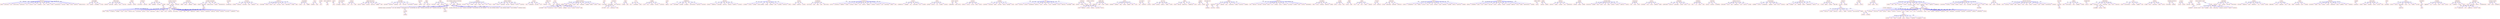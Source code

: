 strict digraph  {
	decisions	 [color=red,
		fontname=courier,
		shape=box];
	faced	 [color=red,
		fontname=courier,
		shape=box];
	decisions -> faced	 [color=blue,
		xlabel=0.07];
	finalising	 [color=red,
		fontname=courier,
		shape=box];
	decisions -> finalising	 [color=blue,
		xlabel=0.03];
	end	 [color=red,
		fontname=courier,
		shape=box];
	decisions -> end	 [color=blue,
		xlabel=0.03];
	difficulties	 [color=red,
		fontname=courier,
		shape=box];
	decisions -> difficulties	 [color=blue,
		xlabel=0.03];
	permission	 [color=red,
		fontname=courier,
		shape=box];
	decisions -> permission	 [color=blue,
		xlabel=0.03];
	till	 [color=red,
		fontname=courier,
		shape=box];
	decisions -> till	 [color=blue,
		xlabel=0.03];
	recluse	 [color=red,
		fontname=courier,
		shape=box];
	decisions -> recluse	 [color=blue,
		xlabel=0.02];
	train	 [color=red,
		fontname=courier,
		shape=box];
	decisions -> train	 [color=blue,
		xlabel=0.02];
	proposals	 [color=red,
		fontname=courier,
		shape=box];
	decisions -> proposals	 [color=blue,
		xlabel=0.15];
	vital	 [color=red,
		fontname=courier,
		shape=box];
	decisions -> vital	 [color=blue,
		xlabel=0.01];
	sooner	 [color=red,
		fontname=courier,
		shape=box];
	decisions -> sooner	 [color=blue,
		xlabel=0.02];
	three	 [color=red,
		fontname=courier,
		shape=box];
	decisions -> three	 [color=blue,
		xlabel=0.01];
	reverentially	 [color=red,
		fontname=courier,
		shape=box];
	decisions -> reverentially	 [color=blue,
		xlabel=0.03];
	continue	 [color=red,
		fontname=courier,
		shape=box];
	decisions -> continue	 [color=blue,
		xlabel=0.03];
	begun	 [color=red,
		fontname=courier,
		shape=box];
	decisions -> begun	 [color=blue,
		xlabel=0.02];
	exile	 [color=red,
		fontname=courier,
		shape=box];
	decisions -> exile	 [color=blue,
		xlabel=0.02];
	approval	 [color=red,
		fontname=courier,
		shape=box];
	decisions -> approval	 [color=blue,
		xlabel=0.02];
	administrative	 [color=red,
		fontname=courier,
		shape=box];
	decisions -> administrative	 [color=blue,
		xlabel=0.03];
	ackowledged	 [color=red,
		fontname=courier,
		shape=box];
	lord	 [color=red,
		fontname=courier,
		shape=box];
	ackowledged -> lord	 [color=blue,
		xlabel=0.12];
	possess	 [color=red,
		fontname=courier,
		shape=box];
	ackowledged -> possess	 [color=blue,
		xlabel=0.01];
	formidable	 [color=red,
		fontname=courier,
		shape=box];
	ackowledged -> formidable	 [color=blue,
		xlabel=0.01];
	string	 [color=red,
		fontname=courier,
		shape=box];
	ackowledged -> string	 [color=blue,
		xlabel=0.02];
	affectionate	 [color=red,
		fontname=courier,
		shape=box];
	devoted	 [color=red,
		fontname=courier,
		shape=box];
	affectionate -> devoted	 [color=blue,
		xlabel=0.01];
	gratitude	 [color=red,
		fontname=courier,
		shape=box];
	affectionate -> gratitude	 [color=blue,
		xlabel=0.01];
	equally	 [color=red,
		fontname=courier,
		shape=box];
	affectionate -> equally	 [color=blue,
		xlabel=0.01];
	gift	 [color=red,
		fontname=courier,
		shape=box];
	affectionate -> gift	 [color=blue,
		xlabel=0.01];
	services	 [color=red,
		fontname=courier,
		shape=box];
	affectionate -> services	 [color=blue,
		xlabel=0.09];
	kubera	 [color=red,
		fontname=courier,
		shape=box];
	conquered	 [color=red,
		fontname=courier,
		shape=box];
	kubera -> conquered	 [color=blue,
		xlabel=0.02];
	brother	 [color=red,
		fontname=courier,
		shape=box];
	kubera -> brother	 [color=blue,
		xlabel=0.15];
	erudition	 [color=red,
		fontname=courier,
		shape=box];
	utilisation	 [color=red,
		fontname=courier,
		shape=box];
	erudition -> utilisation	 [color=blue,
		xlabel=0.1];
	enormous	 [color=red,
		fontname=courier,
		shape=box];
	erudition -> enormous	 [color=blue,
		xlabel=0.01];
	forest	 [color=red,
		fontname=courier,
		shape=box];
	made	 [color=red,
		fontname=courier,
		shape=box];
	forest -> made	 [color=blue,
		xlabel=0.01];
	demanded	 [color=red,
		fontname=courier,
		shape=box];
	forest -> demanded	 [color=blue,
		xlabel=0.01];
	fourteen	 [color=red,
		fontname=courier,
		shape=box];
	forest -> fourteen	 [color=blue,
		xlabel=0.01];
	instead	 [color=red,
		fontname=courier,
		shape=box];
	forest -> instead	 [color=blue,
		xlabel=0.09];
	years	 [color=red,
		fontname=courier,
		shape=box];
	instead -> years	 [color=blue,
		xlabel=0.04];
	"southern direction"	 [color=red,
		fontname=courier,
		shape=box];
	ardent	 [color=red,
		fontname=courier,
		shape=box];
	"southern direction" -> ardent	 [color=blue,
		xlabel=0.19];
	devotee	 [color=red,
		fontname=courier,
		shape=box];
	"southern direction" -> devotee	 [color=blue,
		xlabel=0.18];
	efficient	 [color=red,
		fontname=courier,
		shape=box];
	"southern direction" -> efficient	 [color=blue,
		xlabel=0.02];
	father	 [color=red,
		fontname=courier,
		shape=box];
	devotee -> father	 [color=blue,
		xlabel=0.02];
	subjects	 [color=red,
		fontname=courier,
		shape=box];
	devotee -> subjects	 [color=blue,
		xlabel=0.01];
	among	 [color=red,
		fontname=courier,
		shape=box];
	father -> among	 [color=blue,
		xlabel=0.07];
	family	 [color=red,
		fontname=courier,
		shape=box];
	father -> family	 [color=blue,
		xlabel=0.17];
	diligently	 [color=red,
		fontname=courier,
		shape=box];
	father -> diligently	 [color=blue,
		xlabel=0.14];
	manages	 [color=red,
		fontname=courier,
		shape=box];
	father -> manages	 [color=blue,
		xlabel=0.19];
	close	 [color=red,
		fontname=courier,
		shape=box];
	father -> close	 [color=blue,
		xlabel=0.09];
	vishnu	 [color=red,
		fontname=courier,
		shape=box];
	father -> vishnu	 [color=blue,
		xlabel=0.16];
	"maintain unity"	 [color=red,
		fontname=courier,
		shape=box];
	father -> "maintain unity"	 [color=blue,
		xlabel=0.2];
	varnashrama	 [color=red,
		fontname=courier,
		shape=box];
	father -> varnashrama	 [color=blue,
		xlabel=0.16];
	perfect	 [color=red,
		fontname=courier,
		shape=box];
	father -> perfect	 [color=blue,
		xlabel=0.21];
	holds	 [color=red,
		fontname=courier,
		shape=box];
	father -> holds	 [color=blue,
		xlabel=0.18];
	governance	 [color=red,
		fontname=courier,
		shape=box];
	father -> governance	 [color=blue,
		xlabel=0.19];
	rapport	 [color=red,
		fontname=courier,
		shape=box];
	father -> rapport	 [color=blue,
		xlabel=0.23];
	tight	 [color=red,
		fontname=courier,
		shape=box];
	father -> tight	 [color=blue,
		xlabel=0.17];
	unity	 [color=red,
		fontname=courier,
		shape=box];
	father -> unity	 [color=blue,
		xlabel=0.18];
	expected	 [color=red,
		fontname=courier,
		shape=box];
	father -> expected	 [color=blue,
		xlabel=0.1];
	performance	 [color=red,
		fontname=courier,
		shape=box];
	father -> performance	 [color=blue,
		xlabel=0.23];
	duties	 [color=red,
		fontname=courier,
		shape=box];
	father -> duties	 [color=blue,
		xlabel=0.19];
	head	 [color=red,
		fontname=courier,
		shape=box];
	father -> head	 [color=blue,
		xlabel=0.12];
	good	 [color=red,
		fontname=courier,
		shape=box];
	father -> good	 [color=blue,
		xlabel=0.07];
	emphasizes	 [color=red,
		fontname=courier,
		shape=box];
	father -> emphasizes	 [color=blue,
		xlabel=0.22];
	members	 [color=red,
		fontname=courier,
		shape=box];
	father -> members	 [color=blue,
		xlabel=0.17];
	monarch	 [color=red,
		fontname=courier,
		shape=box];
	father -> monarch	 [color=blue,
		xlabel=0.24];
	estabishes	 [color=red,
		fontname=courier,
		shape=box];
	father -> estabishes	 [color=blue,
		xlabel=0.15];
	adhering	 [color=red,
		fontname=courier,
		shape=box];
	father -> adhering	 [color=blue,
		xlabel=0.22];
	dharma	 [color=red,
		fontname=courier,
		shape=box];
	father -> dharma	 [color=blue,
		xlabel=0.24];
	maintain	 [color=red,
		fontname=courier,
		shape=box];
	father -> maintain	 [color=blue,
		xlabel=0.23];
	principle	 [color=red,
		fontname=courier,
		shape=box];
	father -> principle	 [color=blue,
		xlabel=0.17];
	fundamental	 [color=red,
		fontname=courier,
		shape=box];
	father -> fundamental	 [color=blue,
		xlabel=0.2];
	bond	 [color=red,
		fontname=courier,
		shape=box];
	father -> bond	 [color=blue,
		xlabel=0.17];
	vaikuntha	 [color=red,
		fontname=courier,
		shape=box];
	abode	 [color=red,
		fontname=courier,
		shape=box];
	vaikuntha -> abode	 [color=blue,
		xlabel=0.14];
	hearts	 [color=red,
		fontname=courier,
		shape=box];
	vaikuntha -> hearts	 [color=blue,
		xlabel=0.15];
	endeared	 [color=red,
		fontname=courier,
		shape=box];
	vaikuntha -> endeared	 [color=blue,
		xlabel=0.16];
	people	 [color=red,
		fontname=courier,
		shape=box];
	vaikuntha -> people	 [color=blue,
		xlabel=0.07];
	"caretaker government"	 [color=red,
		fontname=courier,
		shape=box];
	attend	 [color=red,
		fontname=courier,
		shape=box];
	"caretaker government" -> attend	 [color=blue,
		xlabel=0.19];
	depressed	 [color=red,
		fontname=courier,
		shape=box];
	"caretaker government" -> depressed	 [color=blue,
		xlabel=0.17];
	administration	 [color=red,
		fontname=courier,
		shape=box];
	"caretaker government" -> administration	 [color=blue,
		xlabel=0.02];
	placed	 [color=red,
		fontname=courier,
		shape=box];
	"caretaker government" -> placed	 [color=blue,
		xlabel=0.02];
	representative	 [color=red,
		fontname=courier,
		shape=box];
	"caretaker government" -> representative	 [color=blue,
		xlabel=0.02];
	take	 [color=red,
		fontname=courier,
		shape=box];
	depressed -> take	 [color=blue,
		xlabel=0.08];
	insisted	 [color=red,
		fontname=courier,
		shape=box];
	accompanying	 [color=red,
		fontname=courier,
		shape=box];
	insisted -> accompanying	 [color=blue,
		xlabel=0.07];
	convince	 [color=red,
		fontname=courier,
		shape=box];
	already	 [color=red,
		fontname=courier,
		shape=box];
	convince -> already	 [color=blue,
		xlabel=0.01];
	necessary	 [color=red,
		fontname=courier,
		shape=box];
	convince -> necessary	 [color=blue,
		xlabel=0.03];
	harrassed	 [color=red,
		fontname=courier,
		shape=box];
	convince -> harrassed	 [color=blue,
		xlabel=0.14];
	lady	 [color=red,
		fontname=courier,
		shape=box];
	convince -> lady	 [color=blue,
		xlabel=0.03];
	disguise	 [color=red,
		fontname=courier,
		shape=box];
	convince -> disguise	 [color=blue,
		xlabel=0.03];
	was	 [color=red,
		fontname=courier,
		shape=box];
	convince -> was	 [color=blue,
		xlabel=0.02];
	"valmiki's"	 [color=red,
		fontname=courier,
		shape=box];
	hermitage	 [color=red,
		fontname=courier,
		shape=box];
	"valmiki's" -> hermitage	 [color=blue,
		xlabel=0.02];
	taking	 [color=red,
		fontname=courier,
		shape=box];
	"valmiki's" -> taking	 [color=blue,
		xlabel=0.02];
	kusha	 [color=red,
		fontname=courier,
		shape=box];
	"valmiki's" -> kusha	 [color=blue,
		xlabel=0.02];
	lava	 [color=red,
		fontname=courier,
		shape=box];
	"valmiki's" -> lava	 [color=blue,
		xlabel=0.02];
	carrying	 [color=red,
		fontname=courier,
		shape=box];
	"valmiki's" -> carrying	 [color=blue,
		xlabel=0.15];
	twins	 [color=red,
		fontname=courier,
		shape=box];
	"valmiki's" -> twins	 [color=blue,
		xlabel=0.02];
	banishment	 [color=red,
		fontname=courier,
		shape=box];
	"valmiki's" -> banishment	 [color=blue,
		xlabel=0.02];
	refuge	 [color=red,
		fontname=courier,
		shape=box];
	"valmiki's" -> refuge	 [color=blue,
		xlabel=0.02];
	gave	 [color=red,
		fontname=courier,
		shape=box];
	"valmiki's" -> gave	 [color=blue,
		xlabel=0.02];
	shurpanakha	 [color=red,
		fontname=courier,
		shape=box];
	sister	 [color=red,
		fontname=courier,
		shape=box];
	shurpanakha -> sister	 [color=blue,
		xlabel=0.02];
	ten	 [color=red,
		fontname=courier,
		shape=box];
	shurpanakha -> ten	 [color=blue,
		xlabel=0.01];
	headed	 [color=red,
		fontname=courier,
		shape=box];
	shurpanakha -> headed	 [color=blue,
		xlabel=0.13];
	story	 [color=red,
		fontname=courier,
		shape=box];
	revealed	 [color=red,
		fontname=courier,
		shape=box];
	story -> revealed	 [color=blue,
		xlabel=0.1];
	song	 [color=red,
		fontname=courier,
		shape=box];
	story -> song	 [color=blue,
		xlabel=0.07];
	concept	 [color=red,
		fontname=courier,
		shape=box];
	soul	 [color=red,
		fontname=courier,
		shape=box];
	concept -> soul	 [color=blue,
		xlabel=0.12];
	"search expedition"	 [color=red,
		fontname=courier,
		shape=box];
	send	 [color=red,
		fontname=courier,
		shape=box];
	"search expedition" -> send	 [color=blue,
		xlabel=0.18];
	search	 [color=red,
		fontname=courier,
		shape=box];
	army	 [color=red,
		fontname=courier,
		shape=box];
	search -> army	 [color=blue,
		xlabel=0.09];
	"shiva dhanush"	 [color=red,
		fontname=courier,
		shape=box];
	stringing	 [color=red,
		fontname=courier,
		shape=box];
	"shiva dhanush" -> stringing	 [color=blue,
		xlabel=0.02];
	condition	 [color=red,
		fontname=courier,
		shape=box];
	"shiva dhanush" -> condition	 [color=blue,
		xlabel=0.18];
	realise	 [color=red,
		fontname=courier,
		shape=box];
	did	 [color=red,
		fontname=courier,
		shape=box];
	realise -> did	 [color=blue,
		xlabel=0.01];
	kill	 [color=red,
		fontname=courier,
		shape=box];
	realise -> kill	 [color=blue,
		xlabel=0.11];
	time	 [color=red,
		fontname=courier,
		shape=box];
	realise -> time	 [color=blue,
		xlabel=0.01];
	"speedy deliverance"	 [color=red,
		fontname=courier,
		shape=box];
	natural	 [color=red,
		fontname=courier,
		shape=box];
	"speedy deliverance" -> natural	 [color=blue,
		xlabel=0.03];
	beauty	 [color=red,
		fontname=courier,
		shape=box];
	"speedy deliverance" -> beauty	 [color=blue,
		xlabel=0.02];
	assured	 [color=red,
		fontname=courier,
		shape=box];
	"speedy deliverance" -> assured	 [color=blue,
		xlabel=0.04];
	monstrous	 [color=red,
		fontname=courier,
		shape=box];
	"speedy deliverance" -> monstrous	 [color=blue,
		xlabel=0.03];
	damage	 [color=red,
		fontname=courier,
		shape=box];
	"speedy deliverance" -> damage	 [color=blue,
		xlabel=0.19];
	come	 [color=red,
		fontname=courier,
		shape=box];
	"speedy deliverance" -> come	 [color=blue,
		xlabel=0.02];
	persuaded	 [color=red,
		fontname=courier,
		shape=box];
	poisoned	 [color=red,
		fontname=courier,
		shape=box];
	persuaded -> poisoned	 [color=blue,
		xlabel=0.17];
	elevation	 [color=red,
		fontname=courier,
		shape=box];
	persuaded -> elevation	 [color=blue,
		xlabel=0.14];
	agreeing	 [color=red,
		fontname=courier,
		shape=box];
	persuaded -> agreeing	 [color=blue,
		xlabel=0.12];
	heir	 [color=red,
		fontname=courier,
		shape=box];
	persuaded -> heir	 [color=blue,
		xlabel=0.11];
	mistress	 [color=red,
		fontname=courier,
		shape=box];
	persuaded -> mistress	 [color=blue,
		xlabel=0.15];
	forthcoming	 [color=red,
		fontname=courier,
		shape=box];
	persuaded -> forthcoming	 [color=blue,
		xlabel=0.12];
	proposal	 [color=red,
		fontname=courier,
		shape=box];
	persuaded -> proposal	 [color=blue,
		xlabel=0.14];
	distress	 [color=red,
		fontname=courier,
		shape=box];
	feared	 [color=red,
		fontname=courier,
		shape=box];
	distress -> feared	 [color=blue,
		xlabel=0.09];
	today	 [color=red,
		fontname=courier,
		shape=box];
	live	 [color=red,
		fontname=courier,
		shape=box];
	today -> live	 [color=blue,
		xlabel=0.07];
	tomorrow	 [color=red,
		fontname=courier,
		shape=box];
	today -> tomorrow	 [color=blue,
		xlabel=0.09];
	fame	 [color=red,
		fontname=courier,
		shape=box];
	narration	 [color=red,
		fontname=courier,
		shape=box];
	fame -> narration	 [color=blue,
		xlabel=0.02];
	ideal	 [color=red,
		fontname=courier,
		shape=box];
	fame -> ideal	 [color=blue,
		xlabel=0.02];
	spotless	 [color=red,
		fontname=courier,
		shape=box];
	fame -> spotless	 [color=blue,
		xlabel=0.13];
	name	 [color=red,
		fontname=courier,
		shape=box];
	fame -> name	 [color=blue,
		xlabel=0.01];
	"rama lakshmana hanuman purushottama"	 [color=red,
		fontname=courier,
		shape=box];
	23	 [color=red,
		fontname=courier,
		shape=box];
	"rama lakshmana hanuman purushottama" -> 23	 [color=blue,
		xlabel=0.15];
	model	 [color=red,
		fontname=courier,
		shape=box];
	"rama lakshmana hanuman purushottama" -> model	 [color=blue,
		xlabel=0.18];
	dasharatha	 [color=red,
		fontname=courier,
		shape=box];
	"rama lakshmana hanuman purushottama" -> dasharatha	 [color=blue,
		xlabel=0.22];
	"lakshmana hanuman purushottama"	 [color=red,
		fontname=courier,
		shape=box];
	23 -> "lakshmana hanuman purushottama"	 [color=blue,
		xlabel=0.15];
	"sita rama lakshmana"	 [color=red,
		fontname=courier,
		shape=box];
	23 -> "sita rama lakshmana"	 [color=blue,
		xlabel=0.15];
	"purushottama sita"	 [color=red,
		fontname=courier,
		shape=box];
	23 -> "purushottama sita"	 [color=blue,
		xlabel=0.14];
	"purushottama sita rama"	 [color=red,
		fontname=courier,
		shape=box];
	23 -> "purushottama sita rama"	 [color=blue,
		xlabel=0.15];
	"maryada purushottama sita"	 [color=red,
		fontname=courier,
		shape=box];
	23 -> "maryada purushottama sita"	 [color=blue,
		xlabel=0.15];
	"maryada purushottama"	 [color=red,
		fontname=courier,
		shape=box];
	23 -> "maryada purushottama"	 [color=blue,
		xlabel=0.14];
	purushottama	 [color=red,
		fontname=courier,
		shape=box];
	23 -> purushottama	 [color=blue,
		xlabel=0.01];
	"maryada purushottama sita rama"	 [color=red,
		fontname=courier,
		shape=box];
	23 -> "maryada purushottama sita rama"	 [color=blue,
		xlabel=0.15];
	"hanuman purushottama"	 [color=red,
		fontname=courier,
		shape=box];
	23 -> "hanuman purushottama"	 [color=blue,
		xlabel=0.01];
	"purushottama sita rama lakshmana"	 [color=red,
		fontname=courier,
		shape=box];
	23 -> "purushottama sita rama lakshmana"	 [color=blue,
		xlabel=0.15];
	"sita rama lakshmana hanuman"	 [color=red,
		fontname=courier,
		shape=box];
	23 -> "sita rama lakshmana hanuman"	 [color=blue,
		xlabel=0.15];
	"rama lakshmana hanuman"	 [color=red,
		fontname=courier,
		shape=box];
	23 -> "rama lakshmana hanuman"	 [color=blue,
		xlabel=0.15];
	"rama lakshmana"	 [color=red,
		fontname=courier,
		shape=box];
	23 -> "rama lakshmana"	 [color=blue,
		xlabel=0.14];
	"lakshmana hanuman"	 [color=red,
		fontname=courier,
		shape=box];
	23 -> "lakshmana hanuman"	 [color=blue,
		xlabel=0.14];
	maryada	 [color=red,
		fontname=courier,
		shape=box];
	"purushottama sita" -> maryada	 [color=blue,
		xlabel=0.19];
	chapter	 [color=red,
		fontname=courier,
		shape=box];
	purushottama -> chapter	 [color=blue,
		xlabel=0.03];
	ayodhya	 [color=red,
		fontname=courier,
		shape=box];
	maryada -> ayodhya	 [color=blue,
		xlabel=0.17];
	hanuman	 [color=red,
		fontname=courier,
		shape=box];
	burning	 [color=red,
		fontname=courier,
		shape=box];
	hanuman -> burning	 [color=blue,
		xlabel=0.15];
	show	 [color=red,
		fontname=courier,
		shape=box];
	hanuman -> show	 [color=blue,
		xlabel=0.19];
	create	 [color=red,
		fontname=courier,
		shape=box];
	hanuman -> create	 [color=blue,
		xlabel=0.19];
	havoc	 [color=red,
		fontname=courier,
		shape=box];
	hanuman -> havoc	 [color=blue,
		xlabel=0.16];
	large	 [color=red,
		fontname=courier,
		shape=box];
	hanuman -> large	 [color=blue,
		xlabel=0.16];
	part	 [color=red,
		fontname=courier,
		shape=box];
	hanuman -> part	 [color=blue,
		xlabel=0.14];
	turn	 [color=red,
		fontname=courier,
		shape=box];
	hanuman -> turn	 [color=blue,
		xlabel=0.2];
	burnt	 [color=red,
		fontname=courier,
		shape=box];
	hanuman -> burnt	 [color=blue,
		xlabel=0.16];
	"become residents"	 [color=red,
		fontname=courier,
		shape=box];
	harem	 [color=red,
		fontname=courier,
		shape=box];
	"become residents" -> harem	 [color=blue,
		xlabel=0.02];
	nature	 [color=red,
		fontname=courier,
		shape=box];
	"become residents" -> nature	 [color=blue,
		xlabel=0.02];
	subjected	 [color=red,
		fontname=courier,
		shape=box];
	"become residents" -> subjected	 [color=blue,
		xlabel=0.15];
	married	 [color=red,
		fontname=courier,
		shape=box];
	"become residents" -> married	 [color=blue,
		xlabel=0.02];
	helpless	 [color=red,
		fontname=courier,
		shape=box];
	"become residents" -> helpless	 [color=blue,
		xlabel=0.15];
	lustful	 [color=red,
		fontname=courier,
		shape=box];
	"become residents" -> lustful	 [color=blue,
		xlabel=0.02];
	countless	 [color=red,
		fontname=courier,
		shape=box];
	"become residents" -> countless	 [color=blue,
		xlabel=0.02];
	prince	 [color=red,
		fontname=courier,
		shape=box];
	soon	 [color=red,
		fontname=courier,
		shape=box];
	prince -> soon	 [color=blue,
		xlabel=0.01];
	unexpected	 [color=red,
		fontname=courier,
		shape=box];
	prince -> unexpected	 [color=blue,
		xlabel=0.09];
	terrible	 [color=red,
		fontname=courier,
		shape=box];
	prince -> terrible	 [color=blue,
		xlabel=0.01];
	jolt	 [color=red,
		fontname=courier,
		shape=box];
	prince -> jolt	 [color=blue,
		xlabel=0.01];
	"eldest son"	 [color=red,
		fontname=courier,
		shape=box];
	kausalya	 [color=red,
		fontname=courier,
		shape=box];
	"eldest son" -> kausalya	 [color=blue,
		xlabel=0.01];
	first	 [color=red,
		fontname=courier,
		shape=box];
	"eldest son" -> first	 [color=blue,
		xlabel=0.13];
	clue	 [color=red,
		fontname=courier,
		shape=box];
	got	 [color=red,
		fontname=courier,
		shape=box];
	clue -> got	 [color=blue,
		xlabel=0.07];
	abducted	 [color=red,
		fontname=courier,
		shape=box];
	clue -> abducted	 [color=blue,
		xlabel=0.12];
	"genuine intention"	 [color=red,
		fontname=courier,
		shape=box];
	golden	 [color=red,
		fontname=courier,
		shape=box];
	"genuine intention" -> golden	 [color=blue,
		xlabel=0.01];
	back	 [color=red,
		fontname=courier,
		shape=box];
	"genuine intention" -> back	 [color=blue,
		xlabel=0.03];
	accept	 [color=red,
		fontname=courier,
		shape=box];
	"genuine intention" -> accept	 [color=blue,
		xlabel=0.17];
	bring	 [color=red,
		fontname=courier,
		shape=box];
	"genuine intention" -> bring	 [color=blue,
		xlabel=0.03];
	dear	 [color=red,
		fontname=courier,
		shape=box];
	"genuine intention" -> dear	 [color=blue,
		xlabel=0.04];
	apologies	 [color=red,
		fontname=courier,
		shape=box];
	"genuine intention" -> apologies	 [color=blue,
		xlabel=0.03];
	pleaded	 [color=red,
		fontname=courier,
		shape=box];
	"genuine intention" -> pleaded	 [color=blue,
		xlabel=0.03];
	behalf	 [color=red,
		fontname=courier,
		shape=box];
	"genuine intention" -> behalf	 [color=blue,
		xlabel=0.2];
	mother	 [color=red,
		fontname=courier,
		shape=box];
	"genuine intention" -> mother	 [color=blue,
		xlabel=0.04];
	adorn	 [color=red,
		fontname=courier,
		shape=box];
	"genuine intention" -> adorn	 [color=blue,
		xlabel=0.03];
	concluded	 [color=red,
		fontname=courier,
		shape=box];
	golden -> concluded	 [color=blue,
		xlabel=0.14];
	sita	 [color=red,
		fontname=courier,
		shape=box];
	golden -> sita	 [color=blue,
		xlabel=0.15];
	successfully	 [color=red,
		fontname=courier,
		shape=box];
	golden -> successfully	 [color=blue,
		xlabel=0.08];
	earth	 [color=red,
		fontname=courier,
		shape=box];
	golden -> earth	 [color=blue,
		xlabel=0.14];
	chastity	 [color=red,
		fontname=courier,
		shape=box];
	golden -> chastity	 [color=blue,
		xlabel=0.12];
	emerged	 [color=red,
		fontname=courier,
		shape=box];
	golden -> emerged	 [color=blue,
		xlabel=0.1];
	"sita's"	 [color=red,
		fontname=courier,
		shape=box];
	golden -> "sita's"	 [color=blue,
		xlabel=0.14];
	rescue	 [color=red,
		fontname=courier,
		shape=box];
	golden -> rescue	 [color=blue,
		xlabel=0.13];
	throne	 [color=red,
		fontname=courier,
		shape=box];
	golden -> throne	 [color=blue,
		xlabel=0.16];
	came	 [color=red,
		fontname=courier,
		shape=box];
	golden -> came	 [color=blue,
		xlabel=0.08];
	tail	 [color=red,
		fontname=courier,
		shape=box];
	infuriated	 [color=red,
		fontname=courier,
		shape=box];
	tail -> infuriated	 [color=blue,
		xlabel=0.06];
	coronation	 [color=red,
		fontname=courier,
		shape=box];
	reprimanded	 [color=red,
		fontname=courier,
		shape=box];
	coronation -> reprimanded	 [color=blue,
		xlabel=0.18];
	"evil intentions"	 [color=red,
		fontname=courier,
		shape=box];
	coronation -> "evil intentions"	 [color=blue,
		xlabel=0.11];
	thrilled	 [color=red,
		fontname=courier,
		shape=box];
	reprimanded -> thrilled	 [color=blue,
		xlabel=0.19];
	evil	 [color=red,
		fontname=courier,
		shape=box];
	reprimanded -> evil	 [color=blue,
		xlabel=0.18];
	intentions	 [color=red,
		fontname=courier,
		shape=box];
	reprimanded -> intentions	 [color=blue,
		xlabel=0.11];
	hear	 [color=red,
		fontname=courier,
		shape=box];
	reprimanded -> hear	 [color=blue,
		xlabel=0.15];
	enter	 [color=red,
		fontname=courier,
		shape=box];
	crowned	 [color=red,
		fontname=courier,
		shape=box];
	enter -> crowned	 [color=blue,
		xlabel=0.1];
	want	 [color=red,
		fontname=courier,
		shape=box];
	enter -> want	 [color=blue,
		xlabel=0.06];
	"'do"	 [color=red,
		fontname=courier,
		shape=box];
	"die'"	 [color=red,
		fontname=courier,
		shape=box];
	"'do" -> "die'"	 [color=blue,
		xlabel=0.01];
	threatened	 [color=red,
		fontname=courier,
		shape=box];
	"'do" -> threatened	 [color=blue,
		xlabel=0.12];
	order	 [color=red,
		fontname=courier,
		shape=box];
	"'do" -> order	 [color=blue,
		xlabel=0.01];
	tragedy	 [color=red,
		fontname=courier,
		shape=box];
	curse	 [color=red,
		fontname=courier,
		shape=box];
	tragedy -> curse	 [color=blue,
		xlabel=0.01];
	due	 [color=red,
		fontname=courier,
		shape=box];
	tragedy -> due	 [color=blue,
		xlabel=0.01];
	indulge	 [color=red,
		fontname=courier,
		shape=box];
	tragedy -> indulge	 [color=blue,
		xlabel=0.01];
	forcibly	 [color=red,
		fontname=courier,
		shape=box];
	tragedy -> forcibly	 [color=blue,
		xlabel=0.11];
	violations	 [color=red,
		fontname=courier,
		shape=box];
	tragedy -> violations	 [color=blue,
		xlabel=0.01];
	wives	 [color=red,
		fontname=courier,
		shape=box];
	happily	 [color=red,
		fontname=courier,
		shape=box];
	wives -> happily	 [color=blue,
		xlabel=0.09];
	kumbhakarna	 [color=red,
		fontname=courier,
		shape=box];
	even	 [color=red,
		fontname=courier,
		shape=box];
	kumbhakarna -> even	 [color=blue,
		xlabel=0.11];
	challenged	 [color=red,
		fontname=courier,
		shape=box];
	kumbhakarna -> challenged	 [color=blue,
		xlabel=0.01];
	consumed	 [color=red,
		fontname=courier,
		shape=box];
	kumbhakarna -> consumed	 [color=blue,
		xlabel=0.01];
	arrogance	 [color=red,
		fontname=courier,
		shape=box];
	kumbhakarna -> arrogance	 [color=blue,
		xlabel=0.01];
	confrontation	 [color=red,
		fontname=courier,
		shape=box];
	kumbhakarna -> confrontation	 [color=blue,
		xlabel=0.12];
	opulence	 [color=red,
		fontname=courier,
		shape=box];
	kumbhakarna -> opulence	 [color=blue,
		xlabel=0.01];
	existence	 [color=red,
		fontname=courier,
		shape=box];
	kumbhakarna -> existence	 [color=blue,
		xlabel=0.01];
	decision	 [color=red,
		fontname=courier,
		shape=box];
	dissent	 [color=red,
		fontname=courier,
		shape=box];
	decision -> dissent	 [color=blue,
		xlabel=0.14];
	vehemently	 [color=red,
		fontname=courier,
		shape=box];
	decision -> vehemently	 [color=blue,
		xlabel=0.12];
	expressed	 [color=red,
		fontname=courier,
		shape=box];
	decision -> expressed	 [color=blue,
		xlabel=0.02];
	arbitrary	 [color=red,
		fontname=courier,
		shape=box];
	decision -> arbitrary	 [color=blue,
		xlabel=0.02];
	declare	 [color=red,
		fontname=courier,
		shape=box];
	decision -> declare	 [color=blue,
		xlabel=0.02];
	"husband's"	 [color=red,
		fontname=courier,
		shape=box];
	decision -> "husband's"	 [color=blue,
		xlabel=0.02];
	successor	 [color=red,
		fontname=courier,
		shape=box];
	decision -> successor	 [color=blue,
		xlabel=0.03];
	had	 [color=red,
		fontname=courier,
		shape=box];
	straight	 [color=red,
		fontname=courier,
		shape=box];
	had -> straight	 [color=blue,
		xlabel=0.01];
	cruelty	 [color=red,
		fontname=courier,
		shape=box];
	had -> cruelty	 [color=blue,
		xlabel=0.01];
	revenge	 [color=red,
		fontname=courier,
		shape=box];
	had -> revenge	 [color=blue,
		xlabel=0.01];
	"ravana prodding"	 [color=red,
		fontname=courier,
		shape=box];
	had -> "ravana prodding"	 [color=blue,
		xlabel=0.01];
	avenge	 [color=red,
		fontname=courier,
		shape=box];
	had -> avenge	 [color=blue,
		xlabel=0.01];
	prodding	 [color=red,
		fontname=courier,
		shape=box];
	had -> prodding	 [color=blue,
		xlabel=0.01];
	went	 [color=red,
		fontname=courier,
		shape=box];
	had -> went	 [color=blue,
		xlabel=0.01];
	suitable	 [color=red,
		fontname=courier,
		shape=box];
	had -> suitable	 [color=blue,
		xlabel=0.11];
	affection	 [color=red,
		fontname=courier,
		shape=box];
	had -> affection	 [color=blue,
		xlabel=0.01];
	really	 [color=red,
		fontname=courier,
		shape=box];
	had -> really	 [color=blue,
		xlabel=0.01];
	mission	 [color=red,
		fontname=courier,
		shape=box];
	tidings	 [color=red,
		fontname=courier,
		shape=box];
	mission -> tidings	 [color=blue,
		xlabel=0.12];
	wonderful	 [color=red,
		fontname=courier,
		shape=box];
	mission -> wonderful	 [color=blue,
		xlabel=0.01];
	success	 [color=red,
		fontname=courier,
		shape=box];
	mission -> success	 [color=blue,
		xlabel=0.01];
	proceedings	 [color=red,
		fontname=courier,
		shape=box];
	sacrificial	 [color=red,
		fontname=courier,
		shape=box];
	proceedings -> sacrificial	 [color=blue,
		xlabel=0.01];
	help	 [color=red,
		fontname=courier,
		shape=box];
	proceedings -> help	 [color=blue,
		xlabel=0.11];
	sage	 [color=red,
		fontname=courier,
		shape=box];
	proceedings -> sage	 [color=blue,
		xlabel=0.01];
	upon	 [color=red,
		fontname=courier,
		shape=box];
	proceedings -> upon	 [color=blue,
		xlabel=0.01];
	obstructing	 [color=red,
		fontname=courier,
		shape=box];
	proceedings -> obstructing	 [color=blue,
		xlabel=0.02];
	svayamvara	 [color=red,
		fontname=courier,
		shape=box];
	control	 [color=red,
		fontname=courier,
		shape=box];
	svayamvara -> control	 [color=blue,
		xlabel=0.01];
	vishvamitra	 [color=red,
		fontname=courier,
		shape=box];
	svayamvara -> vishvamitra	 [color=blue,
		xlabel=0.02];
	daughter	 [color=red,
		fontname=courier,
		shape=box];
	svayamvara -> daughter	 [color=blue,
		xlabel=0.15];
	target	 [color=red,
		fontname=courier,
		shape=box];
	svayamvara -> target	 [color=blue,
		xlabel=0.02];
	invoking	 [color=red,
		fontname=courier,
		shape=box];
	svayamvara -> invoking	 [color=blue,
		xlabel=0.02];
	modern	 [color=red,
		fontname=courier,
		shape=box];
	svayamvara -> modern	 [color=blue,
		xlabel=0.02];
	aim	 [color=red,
		fontname=courier,
		shape=box];
	svayamvara -> aim	 [color=blue,
		xlabel=0.01];
	mantras	 [color=red,
		fontname=courier,
		shape=box];
	svayamvara -> mantras	 [color=blue,
		xlabel=0.02];
	weapons	 [color=red,
		fontname=courier,
		shape=box];
	svayamvara -> weapons	 [color=blue,
		xlabel=0.02];
	relevent	 [color=red,
		fontname=courier,
		shape=box];
	svayamvara -> relevent	 [color=blue,
		xlabel=0.02];
	mithila	 [color=red,
		fontname=courier,
		shape=box];
	svayamvara -> mithila	 [color=blue,
		xlabel=0.03];
	led	 [color=red,
		fontname=courier,
		shape=box];
	svayamvara -> led	 [color=blue,
		xlabel=0.01];
	technology	 [color=red,
		fontname=courier,
		shape=box];
	svayamvara -> technology	 [color=blue,
		xlabel=0.01];
	remote	 [color=red,
		fontname=courier,
		shape=box];
	svayamvara -> remote	 [color=blue,
		xlabel=0.02];
	shot	 [color=red,
		fontname=courier,
		shape=box];
	svayamvara -> shot	 [color=blue,
		xlabel=0.02];
	insults	 [color=red,
		fontname=courier,
		shape=box];
	misbehaviour	 [color=red,
		fontname=courier,
		shape=box];
	insults -> misbehaviour	 [color=blue,
		xlabel=0.01];
	language	 [color=red,
		fontname=courier,
		shape=box];
	insults -> language	 [color=blue,
		xlabel=0.02];
	top	 [color=red,
		fontname=courier,
		shape=box];
	insults -> top	 [color=blue,
		xlabel=0.01];
	humiliated	 [color=red,
		fontname=courier,
		shape=box];
	insults -> humiliated	 [color=blue,
		xlabel=0.02];
	foul	 [color=red,
		fontname=courier,
		shape=box];
	insults -> foul	 [color=blue,
		xlabel=0.01];
	couched	 [color=red,
		fontname=courier,
		shape=box];
	insults -> couched	 [color=blue,
		xlabel=0.13];
	boons	 [color=red,
		fontname=courier,
		shape=box];
	granted	 [color=red,
		fontname=courier,
		shape=box];
	boons -> granted	 [color=blue,
		xlabel=0.01];
	earlier	 [color=red,
		fontname=courier,
		shape=box];
	boons -> earlier	 [color=blue,
		xlabel=0.01];
	two	 [color=red,
		fontname=courier,
		shape=box];
	boons -> two	 [color=blue,
		xlabel=0.11];
	brought	 [color=red,
		fontname=courier,
		shape=box];
	boons -> brought	 [color=blue,
		xlabel=0.01];
	occasion	 [color=red,
		fontname=courier,
		shape=box];
	boons -> occasion	 [color=blue,
		xlabel=0.01];
	"bitter reversal"	 [color=red,
		fontname=courier,
		shape=box];
	unpalatable	 [color=red,
		fontname=courier,
		shape=box];
	"bitter reversal" -> unpalatable	 [color=blue,
		xlabel=0.18];
	"whole country"	 [color=red,
		fontname=courier,
		shape=box];
	"bitter reversal" -> "whole country"	 [color=blue,
		xlabel=0.03];
	reversal	 [color=red,
		fontname=courier,
		shape=box];
	destiny	 [color=red,
		fontname=courier,
		shape=box];
	reversal -> destiny	 [color=blue,
		xlabel=0.12];
	country	 [color=red,
		fontname=courier,
		shape=box];
	reversal -> country	 [color=blue,
		xlabel=0.08];
	sorrow	 [color=red,
		fontname=courier,
		shape=box];
	reversal -> sorrow	 [color=blue,
		xlabel=0.14];
	whole	 [color=red,
		fontname=courier,
		shape=box];
	reversal -> whole	 [color=blue,
		xlabel=0.15];
	bitter	 [color=red,
		fontname=courier,
		shape=box];
	reversal -> bitter	 [color=blue,
		xlabel=0.14];
	youngest	 [color=red,
		fontname=courier,
		shape=box];
	miserably	 [color=red,
		fontname=courier,
		shape=box];
	youngest -> miserably	 [color=blue,
		xlabel=0.15];
	punishing	 [color=red,
		fontname=courier,
		shape=box];
	youngest -> punishing	 [color=blue,
		xlabel=0.14];
	peace	 [color=red,
		fontname=courier,
		shape=box];
	youngest -> peace	 [color=blue,
		xlabel=0.2];
	insulted	 [color=red,
		fontname=courier,
		shape=box];
	youngest -> insulted	 [color=blue,
		xlabel=0.2];
	advise	 [color=red,
		fontname=courier,
		shape=box];
	youngest -> advise	 [color=blue,
		xlabel=0.21];
	message	 [color=red,
		fontname=courier,
		shape=box];
	youngest -> message	 [color=blue,
		xlabel=0.1];
	tried	 [color=red,
		fontname=courier,
		shape=box];
	youngest -> tried	 [color=blue,
		xlabel=0.14];
	ana	 [color=red,
		fontname=courier,
		shape=box];
	sound	 [color=red,
		fontname=courier,
		shape=box];
	ana -> sound	 [color=blue,
		xlabel=0.02];
	vibration	 [color=red,
		fontname=courier,
		shape=box];
	ana -> vibration	 [color=blue,
		xlabel=0.02];
	science	 [color=red,
		fontname=courier,
		shape=box];
	ana -> science	 [color=blue,
		xlabel=0.03];
	accompanied	 [color=red,
		fontname=courier,
		shape=box];
	ana -> accompanied	 [color=blue,
		xlabel=0.03];
	powerful	 [color=red,
		fontname=courier,
		shape=box];
	ana -> powerful	 [color=blue,
		xlabel=0.01];
	alert	 [color=red,
		fontname=courier,
		shape=box];
	ana -> alert	 [color=blue,
		xlabel=0.02];
	wherever	 [color=red,
		fontname=courier,
		shape=box];
	ana -> wherever	 [color=blue,
		xlabel=0.02];
	arrow	 [color=red,
		fontname=courier,
		shape=box];
	ana -> arrow	 [color=blue,
		xlabel=0.03];
	equipped	 [color=red,
		fontname=courier,
		shape=box];
	ana -> equipped	 [color=blue,
		xlabel=0.14];
	follow	 [color=red,
		fontname=courier,
		shape=box];
	ana -> follow	 [color=blue,
		xlabel=0.03];
	adversary	 [color=red,
		fontname=courier,
		shape=box];
	ana -> adversary	 [color=blue,
		xlabel=0.03];
	knowledge	 [color=red,
		fontname=courier,
		shape=box];
	ana -> knowledge	 [color=blue,
		xlabel=0.02];
	might	 [color=red,
		fontname=courier,
		shape=box];
	ana -> might	 [color=blue,
		xlabel=0.01];
	influence	 [color=red,
		fontname=courier,
		shape=box];
	emotion	 [color=red,
		fontname=courier,
		shape=box];
	influence -> emotion	 [color=blue,
		xlabel=0.12];
	pulled	 [color=red,
		fontname=courier,
		shape=box];
	influence -> pulled	 [color=blue,
		xlabel=0.01];
	strings	 [color=red,
		fontname=courier,
		shape=box];
	influence -> strings	 [color=blue,
		xlabel=0.01];
	"mindset justifies"	 [color=red,
		fontname=courier,
		shape=box];
	sins	 [color=red,
		fontname=courier,
		shape=box];
	"mindset justifies" -> sins	 [color=blue,
		xlabel=0.14];
	kind	 [color=red,
		fontname=courier,
		shape=box];
	sins -> kind	 [color=blue,
		xlabel=0.02];
	heedless	 [color=red,
		fontname=courier,
		shape=box];
	sins -> heedless	 [color=blue,
		xlabel=0.02];
	actions	 [color=red,
		fontname=courier,
		shape=box];
	sins -> actions	 [color=blue,
		xlabel=0.01];
	heinous	 [color=red,
		fontname=courier,
		shape=box];
	sins -> heinous	 [color=blue,
		xlabel=0.01];
	justifies	 [color=red,
		fontname=courier,
		shape=box];
	sins -> justifies	 [color=blue,
		xlabel=0.02];
	merits	 [color=red,
		fontname=courier,
		shape=box];
	sins -> merits	 [color=blue,
		xlabel=0.01];
	"golden deer"	 [color=red,
		fontname=courier,
		shape=box];
	deceptive	 [color=red,
		fontname=courier,
		shape=box];
	"golden deer" -> deceptive	 [color=blue,
		xlabel=0.16];
	away	 [color=red,
		fontname=courier,
		shape=box];
	"golden deer" -> away	 [color=blue,
		xlabel=0.01];
	lured	 [color=red,
		fontname=courier,
		shape=box];
	"golden deer" -> lured	 [color=blue,
		xlabel=0.02];
	wanted	 [color=red,
		fontname=courier,
		shape=box];
	"golden deer" -> wanted	 [color=blue,
		xlabel=0.02];
	grief	 [color=red,
		fontname=courier,
		shape=box];
	composed	 [color=red,
		fontname=courier,
		shape=box];
	grief -> composed	 [color=blue,
		xlabel=0.13];
	commands	 [color=red,
		fontname=courier,
		shape=box];
	grief -> commands	 [color=blue,
		xlabel=0.02];
	obey	 [color=red,
		fontname=courier,
		shape=box];
	grief -> obey	 [color=blue,
		xlabel=0.02];
	always	 [color=red,
		fontname=courier,
		shape=box];
	grief -> always	 [color=blue,
		xlabel=0.01];
	agreed	 [color=red,
		fontname=courier,
		shape=box];
	grief -> agreed	 [color=blue,
		xlabel=0.02];
	news	 [color=red,
		fontname=courier,
		shape=box];
	grief -> news	 [color=blue,
		xlabel=0.02];
	iota	 [color=red,
		fontname=courier,
		shape=box];
	grief -> iota	 [color=blue,
		xlabel=0.02];
	"sun shines'"	 [color=red,
		fontname=courier,
		shape=box];
	hay	 [color=red,
		fontname=courier,
		shape=box];
	"sun shines'" -> hay	 [color=blue,
		xlabel=0.02];
	therefore	 [color=red,
		fontname=courier,
		shape=box];
	"sun shines'" -> therefore	 [color=blue,
		xlabel=0.19];
	sun	 [color=red,
		fontname=courier,
		shape=box];
	outlook	 [color=red,
		fontname=courier,
		shape=box];
	sun -> outlook	 [color=blue,
		xlabel=0.1];
	"set fire"	 [color=red,
		fontname=courier,
		shape=box];
	issued	 [color=red,
		fontname=courier,
		shape=box];
	"set fire" -> issued	 [color=blue,
		xlabel=0.02];
	unwisely	 [color=red,
		fontname=courier,
		shape=box];
	"set fire" -> unwisely	 [color=blue,
		xlabel=0.03];
	"monkey's"	 [color=red,
		fontname=courier,
		shape=box];
	"set fire" -> "monkey's"	 [color=blue,
		xlabel=0.03];
	demon	 [color=red,
		fontname=courier,
		shape=box];
	"set fire" -> demon	 [color=blue,
		xlabel=0.19];
	orders	 [color=red,
		fontname=courier,
		shape=box];
	"set fire" -> orders	 [color=blue,
		xlabel=0.03];
	names	 [color=red,
		fontname=courier,
		shape=box];
	dying	 [color=red,
		fontname=courier,
		shape=box];
	names -> dying	 [color=blue,
		xlabel=0.01];
	hearing	 [color=red,
		fontname=courier,
		shape=box];
	names -> hearing	 [color=blue,
		xlabel=0.01];
	deceitfully	 [color=red,
		fontname=courier,
		shape=box];
	names -> deceitfully	 [color=blue,
		xlabel=0.01];
	resembling	 [color=red,
		fontname=courier,
		shape=box];
	names -> resembling	 [color=blue,
		xlabel=0.11];
	voice	 [color=red,
		fontname=courier,
		shape=box];
	names -> voice	 [color=blue,
		xlabel=0.01];
	support	 [color=red,
		fontname=courier,
		shape=box];
	result	 [color=red,
		fontname=courier,
		shape=box];
	support -> result	 [color=blue,
		xlabel=0.08];
	joined	 [color=red,
		fontname=courier,
		shape=box];
	support -> joined	 [color=blue,
		xlabel=0.01];
	"encourage evil"	 [color=red,
		fontname=courier,
		shape=box];
	person	 [color=red,
		fontname=courier,
		shape=box];
	"encourage evil" -> person	 [color=blue,
		xlabel=0.19];
	righteous	 [color=red,
		fontname=courier,
		shape=box];
	person -> righteous	 [color=blue,
		xlabel=0.08];
	happy	 [color=red,
		fontname=courier,
		shape=box];
	supporters	 [color=red,
		fontname=courier,
		shape=box];
	happy -> supporters	 [color=blue,
		xlabel=0.01];
	power	 [color=red,
		fontname=courier,
		shape=box];
	happy -> power	 [color=blue,
		xlabel=0.01];
	remained	 [color=red,
		fontname=courier,
		shape=box];
	happy -> remained	 [color=blue,
		xlabel=0.01];
	give	 [color=red,
		fontname=courier,
		shape=box];
	happy -> give	 [color=blue,
		xlabel=0.09];
	retaliation	 [color=red,
		fontname=courier,
		shape=box];
	happy -> retaliation	 [color=blue,
		xlabel=0.01];
	sample	 [color=red,
		fontname=courier,
		shape=box];
	happy -> sample	 [color=blue,
		xlabel=0.01];
	discovery	 [color=red,
		fontname=courier,
		shape=box];
	happy -> discovery	 [color=blue,
		xlabel=0.01];
	pleased	 [color=red,
		fontname=courier,
		shape=box];
	happy -> pleased	 [color=blue,
		xlabel=0.01];
	sacrifice	 [color=red,
		fontname=courier,
		shape=box];
	supporters -> sacrifice	 [color=blue,
		xlabel=0.01];
	however	 [color=red,
		fontname=courier,
		shape=box];
	power -> however	 [color=blue,
		xlabel=0.01];
	bharata	 [color=red,
		fontname=courier,
		shape=box];
	life	 [color=red,
		fontname=courier,
		shape=box];
	bharata -> life	 [color=blue,
		xlabel=0.02];
	maternal	 [color=red,
		fontname=courier,
		shape=box];
	bharata -> maternal	 [color=blue,
		xlabel=0.02];
	returned	 [color=red,
		fontname=courier,
		shape=box];
	bharata -> returned	 [color=blue,
		xlabel=0.17];
	started	 [color=red,
		fontname=courier,
		shape=box];
	bharata -> started	 [color=blue,
		xlabel=0.02];
	house	 [color=red,
		fontname=courier,
		shape=box];
	bharata -> house	 [color=blue,
		xlabel=0.03];
	trio	 [color=red,
		fontname=courier,
		shape=box];
	bharata -> trio	 [color=blue,
		xlabel=0.03];
	shocked	 [color=red,
		fontname=courier,
		shape=box];
	bharata -> shocked	 [color=blue,
		xlabel=0.03];
	"uncle's"	 [color=red,
		fontname=courier,
		shape=box];
	bharata -> "uncle's"	 [color=blue,
		xlabel=0.02];
	absence	 [color=red,
		fontname=courier,
		shape=box];
	bharata -> absence	 [color=blue,
		xlabel=0.03];
	sorrowing	 [color=red,
		fontname=courier,
		shape=box];
	bharata -> sorrowing	 [color=blue,
		xlabel=0.03];
	claimed	 [color=red,
		fontname=courier,
		shape=box];
	bharata -> claimed	 [color=blue,
		xlabel=0.03];
	home	 [color=red,
		fontname=courier,
		shape=box];
	bharata -> home	 [color=blue,
		xlabel=0.03];
	journey	 [color=red,
		fontname=courier,
		shape=box];
	bharata -> journey	 [color=blue,
		xlabel=0.03];
	developments	 [color=red,
		fontname=courier,
		shape=box];
	bharata -> developments	 [color=blue,
		xlabel=0.03];
	excitement	 [color=red,
		fontname=courier,
		shape=box];
	heart	 [color=red,
		fontname=courier,
		shape=box];
	excitement -> heart	 [color=blue,
		xlabel=0.16];
	burst	 [color=red,
		fontname=courier,
		shape=box];
	excitement -> burst	 [color=blue,
		xlabel=0.02];
	feelings	 [color=red,
		fontname=courier,
		shape=box];
	excitement -> feelings	 [color=blue,
		xlabel=0.02];
	deserted	 [color=red,
		fontname=courier,
		shape=box];
	excitement -> deserted	 [color=blue,
		xlabel=0.03];
	change	 [color=red,
		fontname=courier,
		shape=box];
	excitement -> change	 [color=blue,
		xlabel=0.02];
	turned	 [color=red,
		fontname=courier,
		shape=box];
	effort	 [color=red,
		fontname=courier,
		shape=box];
	turned -> effort	 [color=blue,
		xlabel=0.11];
	futile	 [color=red,
		fontname=courier,
		shape=box];
	turned -> futile	 [color=blue,
		xlabel=0.09];
	also	 [color=red,
		fontname=courier,
		shape=box];
	turned -> also	 [color=blue,
		xlabel=0.05];
	death	 [color=red,
		fontname=courier,
		shape=box];
	action	 [color=red,
		fontname=courier,
		shape=box];
	death -> action	 [color=blue,
		xlabel=0.01];
	mean	 [color=red,
		fontname=courier,
		shape=box];
	death -> mean	 [color=blue,
		xlabel=0.09];
	human	 [color=red,
		fontname=courier,
		shape=box];
	form	 [color=red,
		fontname=courier,
		shape=box];
	human -> form	 [color=blue,
		xlabel=0.01];
	may	 [color=red,
		fontname=courier,
		shape=box];
	human -> may	 [color=blue,
		xlabel=0.01];
	born	 [color=red,
		fontname=courier,
		shape=box];
	human -> born	 [color=blue,
		xlabel=0.01];
	reason	 [color=red,
		fontname=courier,
		shape=box];
	human -> reason	 [color=blue,
		xlabel=0.1];
	vanquish	 [color=red,
		fontname=courier,
		shape=box];
	human -> vanquish	 [color=blue,
		xlabel=0.01];
	illusion	 [color=red,
		fontname=courier,
		shape=box];
	world	 [color=red,
		fontname=courier,
		shape=box];
	illusion -> world	 [color=blue,
		xlabel=0.11];
	delusion	 [color=red,
		fontname=courier,
		shape=box];
	illusion -> delusion	 [color=blue,
		xlabel=0.01];
	importance	 [color=red,
		fontname=courier,
		shape=box];
	strong	 [color=red,
		fontname=courier,
		shape=box];
	importance -> strong	 [color=blue,
		xlabel=0.01];
	determined	 [color=red,
		fontname=courier,
		shape=box];
	importance -> determined	 [color=blue,
		xlabel=0.01];
	exhibited	 [color=red,
		fontname=courier,
		shape=box];
	importance -> exhibited	 [color=blue,
		xlabel=0.01];
	effective	 [color=red,
		fontname=courier,
		shape=box];
	importance -> effective	 [color=blue,
		xlabel=0.11];
	jatayu	 [color=red,
		fontname=courier,
		shape=box];
	"ravana's"	 [color=red,
		fontname=courier,
		shape=box];
	jatayu -> "ravana's"	 [color=blue,
		xlabel=0.02];
	incomparable	 [color=red,
		fontname=courier,
		shape=box];
	jatayu -> incomparable	 [color=blue,
		xlabel=0.02];
	lost	 [color=red,
		fontname=courier,
		shape=box];
	jatayu -> lost	 [color=blue,
		xlabel=0.13];
	meekly	 [color=red,
		fontname=courier,
		shape=box];
	jatayu -> meekly	 [color=blue,
		xlabel=0.01];
	vulture	 [color=red,
		fontname=courier,
		shape=box];
	jatayu -> vulture	 [color=blue,
		xlabel=0.02];
	wife	 [color=red,
		fontname=courier,
		shape=box];
	jatayu -> wife	 [color=blue,
		xlabel=0.02];
	course	 [color=red,
		fontname=courier,
		shape=box];
	jatayu -> course	 [color=blue,
		xlabel=0.13];
	beloved	 [color=red,
		fontname=courier,
		shape=box];
	jatayu -> beloved	 [color=blue,
		xlabel=0.02];
	lying	 [color=red,
		fontname=courier,
		shape=box];
	jatayu -> lying	 [color=blue,
		xlabel=0.02];
	greatness	 [color=red,
		fontname=courier,
		shape=box];
	jatayu -> greatness	 [color=blue,
		xlabel=0.02];
	wounded	 [color=red,
		fontname=courier,
		shape=box];
	jatayu -> wounded	 [color=blue,
		xlabel=0.02];
	fatally	 [color=red,
		fontname=courier,
		shape=box];
	jatayu -> fatally	 [color=blue,
		xlabel=0.02];
	powerless	 [color=red,
		fontname=courier,
		shape=box];
	jatayu -> powerless	 [color=blue,
		xlabel=0.02];
	husband	 [color=red,
		fontname=courier,
		shape=box];
	jatayu -> husband	 [color=blue,
		xlabel=0.02];
	choodamani	 [color=red,
		fontname=courier,
		shape=box];
	dignity	 [color=red,
		fontname=courier,
		shape=box];
	choodamani -> dignity	 [color=blue,
		xlabel=0.02];
	unshakable	 [color=red,
		fontname=courier,
		shape=box];
	choodamani -> unshakable	 [color=blue,
		xlabel=0.02];
	drawn	 [color=red,
		fontname=courier,
		shape=box];
	choodamani -> drawn	 [color=blue,
		xlabel=0.02];
	slip	 [color=red,
		fontname=courier,
		shape=box];
	choodamani -> slip	 [color=blue,
		xlabel=0.02];
	uphold	 [color=red,
		fontname=courier,
		shape=box];
	choodamani -> uphold	 [color=blue,
		xlabel=0.02];
	heirloom	 [color=red,
		fontname=courier,
		shape=box];
	choodamani -> heirloom	 [color=blue,
		xlabel=0.02];
	within	 [color=red,
		fontname=courier,
		shape=box];
	choodamani -> within	 [color=blue,
		xlabel=0.02];
	dynasty	 [color=red,
		fontname=courier,
		shape=box];
	choodamani -> dynasty	 [color=blue,
		xlabel=0.02];
	failed	 [color=red,
		fontname=courier,
		shape=box];
	choodamani -> failed	 [color=blue,
		xlabel=0.02];
	conveyed	 [color=red,
		fontname=courier,
		shape=box];
	choodamani -> conveyed	 [color=blue,
		xlabel=0.03];
	deadline	 [color=red,
		fontname=courier,
		shape=box];
	choodamani -> deadline	 [color=blue,
		xlabel=0.14];
	allow	 [color=red,
		fontname=courier,
		shape=box];
	choodamani -> allow	 [color=blue,
		xlabel=0.01];
	hands	 [color=red,
		fontname=courier,
		shape=box];
	choodamani -> hands	 [color=blue,
		xlabel=0.02];
	determination	 [color=red,
		fontname=courier,
		shape=box];
	choodamani -> determination	 [color=blue,
		xlabel=0.02];
	reminder	 [color=red,
		fontname=courier,
		shape=box];
	choodamani -> reminder	 [color=blue,
		xlabel=0.02];
	"wooden sandals"	 [color=red,
		fontname=courier,
		shape=box];
	honour	 [color=red,
		fontname=courier,
		shape=box];
	"wooden sandals" -> honour	 [color=blue,
		xlabel=0.14];
	wooden	 [color=red,
		fontname=courier,
		shape=box];
	placing	 [color=red,
		fontname=courier,
		shape=box];
	wooden -> placing	 [color=blue,
		xlabel=0.09];
	sandals	 [color=red,
		fontname=courier,
		shape=box];
	wooden -> sandals	 [color=blue,
		xlabel=0.15];
	identity	 [color=red,
		fontname=courier,
		shape=box];
	emissary	 [color=red,
		fontname=courier,
		shape=box];
	identity -> emissary	 [color=blue,
		xlabel=0.01];
	symbol	 [color=red,
		fontname=courier,
		shape=box];
	identity -> symbol	 [color=blue,
		xlabel=0.01];
	located	 [color=red,
		fontname=courier,
		shape=box];
	identity -> located	 [color=blue,
		xlabel=0.12];
	ring	 [color=red,
		fontname=courier,
		shape=box];
	identity -> ring	 [color=blue,
		xlabel=0.01];
	presentation	 [color=red,
		fontname=courier,
		shape=box];
	identity -> presentation	 [color=blue,
		xlabel=0.01];
	harmed	 [color=red,
		fontname=courier,
		shape=box];
	blessed	 [color=red,
		fontname=courier,
		shape=box];
	harmed -> blessed	 [color=blue,
		xlabel=0.09];
	except	 [color=red,
		fontname=courier,
		shape=box];
	harmed -> except	 [color=blue,
		xlabel=0.09];
	brahma	 [color=red,
		fontname=courier,
		shape=box];
	harmed -> brahma	 [color=blue,
		xlabel=0.11];
	"sovereign head"	 [color=red,
		fontname=courier,
		shape=box];
	discipline	 [color=red,
		fontname=courier,
		shape=box];
	"sovereign head" -> discipline	 [color=blue,
		xlabel=0.01];
	kingdom	 [color=red,
		fontname=courier,
		shape=box];
	"sovereign head" -> kingdom	 [color=blue,
		xlabel=0.01];
	lead	 [color=red,
		fontname=courier,
		shape=box];
	"sovereign head" -> lead	 [color=blue,
		xlabel=0.01];
	would	 [color=red,
		fontname=courier,
		shape=box];
	"sovereign head" -> would	 [color=blue,
		xlabel=0.14];
	god	 [color=red,
		fontname=courier,
		shape=box];
	"sovereign head" -> god	 [color=blue,
		xlabel=0.01];
	chaos	 [color=red,
		fontname=courier,
		shape=box];
	"sovereign head" -> chaos	 [color=blue,
		xlabel=0.01];
	without	 [color=red,
		fontname=courier,
		shape=box];
	"sovereign head" -> without	 [color=blue,
		xlabel=0.01];
	conduct	 [color=red,
		fontname=courier,
		shape=box];
	"sovereign head" -> conduct	 [color=blue,
		xlabel=0.19];
	inability	 [color=red,
		fontname=courier,
		shape=box];
	"sovereign head" -> inability	 [color=blue,
		xlabel=0.01];
	similar	 [color=red,
		fontname=courier,
		shape=box];
	"sovereign head" -> similar	 [color=blue,
		xlabel=0.01];
	unconscious	 [color=red,
		fontname=courier,
		shape=box];
	fell	 [color=red,
		fontname=courier,
		shape=box];
	unconscious -> fell	 [color=blue,
		xlabel=0.1];
	words	 [color=red,
		fontname=courier,
		shape=box];
	unconscious -> words	 [color=blue,
		xlabel=0.08];
	harsh	 [color=red,
		fontname=courier,
		shape=box];
	unconscious -> harsh	 [color=blue,
		xlabel=0.08];
	purity	 [color=red,
		fontname=courier,
		shape=box];
	everybody	 [color=red,
		fontname=courier,
		shape=box];
	purity -> everybody	 [color=blue,
		xlabel=0.21];
	court	 [color=red,
		fontname=courier,
		shape=box];
	purity -> court	 [color=blue,
		xlabel=0.14];
	prove	 [color=red,
		fontname=courier,
		shape=box];
	purity -> prove	 [color=blue,
		xlabel=0.19];
	summoned	 [color=red,
		fontname=courier,
		shape=box];
	purity -> summoned	 [color=blue,
		xlabel=0.18];
	asked	 [color=red,
		fontname=courier,
		shape=box];
	purity -> asked	 [color=blue,
		xlabel=0.07];
	nandigrama	 [color=red,
		fontname=courier,
		shape=box];
	established	 [color=red,
		fontname=courier,
		shape=box];
	nandigrama -> established	 [color=blue,
		xlabel=0.02];
	outskirts	 [color=red,
		fontname=courier,
		shape=box];
	nandigrama -> outskirts	 [color=blue,
		xlabel=0.01];
	government	 [color=red,
		fontname=courier,
		shape=box];
	nandigrama -> government	 [color=blue,
		xlabel=0.01];
	called	 [color=red,
		fontname=courier,
		shape=box];
	nandigrama -> called	 [color=blue,
		xlabel=0.02];
	place	 [color=red,
		fontname=courier,
		shape=box];
	nandigrama -> place	 [color=blue,
		xlabel=0.12];
	city	 [color=red,
		fontname=courier,
		shape=box];
	nandigrama -> city	 [color=blue,
		xlabel=0.02];
	lakshmana	 [color=red,
		fontname=courier,
		shape=box];
	ears	 [color=red,
		fontname=courier,
		shape=box];
	lakshmana -> ears	 [color=blue,
		xlabel=0.02];
	cut	 [color=red,
		fontname=courier,
		shape=box];
	lakshmana -> cut	 [color=blue,
		xlabel=0.02];
	punsh	 [color=red,
		fontname=courier,
		shape=box];
	lakshmana -> punsh	 [color=blue,
		xlabel=0.16];
	nose	 [color=red,
		fontname=courier,
		shape=box];
	lakshmana -> nose	 [color=blue,
		xlabel=0.02];
	kishkinda	 [color=red,
		fontname=courier,
		shape=box];
	sugriva	 [color=red,
		fontname=courier,
		shape=box];
	kishkinda -> sugriva	 [color=blue,
		xlabel=0.15];
	alliance	 [color=red,
		fontname=courier,
		shape=box];
	kishkinda -> alliance	 [color=blue,
		xlabel=0.14];
	proceeding	 [color=red,
		fontname=courier,
		shape=box];
	kishkinda -> proceeding	 [color=blue,
		xlabel=0.11];
	"kshatriya warrior"	 [color=red,
		fontname=courier,
		shape=box];
	shatrughna	 [color=red,
		fontname=courier,
		shape=box];
	"kshatriya warrior" -> shatrughna	 [color=blue,
		xlabel=0.03];
	third	 [color=red,
		fontname=courier,
		shape=box];
	"kshatriya warrior" -> third	 [color=blue,
		xlabel=0.02];
	age	 [color=red,
		fontname=courier,
		shape=box];
	"kshatriya warrior" -> age	 [color=blue,
		xlabel=0.03];
	expedition	 [color=red,
		fontname=courier,
		shape=box];
	"kshatriya warrior" -> expedition	 [color=blue,
		xlabel=0.04];
	sons	 [color=red,
		fontname=courier,
		shape=box];
	"kshatriya warrior" -> sons	 [color=blue,
		xlabel=0.17];
	sumitra	 [color=red,
		fontname=courier,
		shape=box];
	"kshatriya warrior" -> sumitra	 [color=blue,
		xlabel=0.21];
	sixteen	 [color=red,
		fontname=courier,
		shape=box];
	"kshatriya warrior" -> sixteen	 [color=blue,
		xlabel=0.03];
	consciousness	 [color=red,
		fontname=courier,
		shape=box];
	misdeeds	 [color=red,
		fontname=courier,
		shape=box];
	consciousness -> misdeeds	 [color=blue,
		xlabel=0.14];
	suffers	 [color=red,
		fontname=courier,
		shape=box];
	consciousness -> suffers	 [color=blue,
		xlabel=0.02];
	consequences	 [color=red,
		fontname=courier,
		shape=box];
	consciousness -> consequences	 [color=blue,
		xlabel=0.02];
	regained	 [color=red,
		fontname=courier,
		shape=box];
	consciousness -> regained	 [color=blue,
		xlabel=0.03];
	state	 [color=red,
		fontname=courier,
		shape=box];
	consciousness -> state	 [color=blue,
		xlabel=0.02];
	birth	 [color=red,
		fontname=courier,
		shape=box];
	consciousness -> birth	 [color=blue,
		xlabel=0.02];
	previous	 [color=red,
		fontname=courier,
		shape=box];
	consciousness -> previous	 [color=blue,
		xlabel=0.01];
	"dear wife"	 [color=red,
		fontname=courier,
		shape=box];
	wage	 [color=red,
		fontname=courier,
		shape=box];
	"dear wife" -> wage	 [color=blue,
		xlabel=0.01];
	enraged	 [color=red,
		fontname=courier,
		shape=box];
	"dear wife" -> enraged	 [color=blue,
		xlabel=0.13];
	set	 [color=red,
		fontname=courier,
		shape=box];
	"dear wife" -> set	 [color=blue,
		xlabel=0.01];
	behaved	 [color=red,
		fontname=courier,
		shape=box];
	"dear wife" -> behaved	 [color=blue,
		xlabel=0.02];
	manner	 [color=red,
		fontname=courier,
		shape=box];
	"dear wife" -> manner	 [color=blue,
		xlabel=0.02];
	immediately	 [color=red,
		fontname=courier,
		shape=box];
	"dear wife" -> immediately	 [color=blue,
		xlabel=0.01];
	immoral	 [color=red,
		fontname=courier,
		shape=box];
	"dear wife" -> immoral	 [color=blue,
		xlabel=0.02];
	war	 [color=red,
		fontname=courier,
		shape=box];
	"dear wife" -> war	 [color=blue,
		xlabel=0.01];
	maricha	 [color=red,
		fontname=courier,
		shape=box];
	living	 [color=red,
		fontname=courier,
		shape=box];
	maricha -> living	 [color=blue,
		xlabel=0.02];
	abduct	 [color=red,
		fontname=courier,
		shape=box];
	maricha -> abduct	 [color=blue,
		xlabel=0.02];
	valmiki	 [color=red,
		fontname=courier,
		shape=box];
	maricha -> valmiki	 [color=blue,
		xlabel=0.18];
	describes	 [color=red,
		fontname=courier,
		shape=box];
	maricha -> describes	 [color=blue,
		xlabel=0.02];
	advances	 [color=red,
		fontname=courier,
		shape=box];
	sinister	 [color=red,
		fontname=courier,
		shape=box];
	advances -> sinister	 [color=blue,
		xlabel=0.13];
	annoyed	 [color=red,
		fontname=courier,
		shape=box];
	advances -> annoyed	 [color=blue,
		xlabel=0.15];
	broke	 [color=red,
		fontname=courier,
		shape=box];
	sinister -> broke	 [color=blue,
		xlabel=0.01];
	cordial	 [color=red,
		fontname=courier,
		shape=box];
	broke -> cordial	 [color=blue,
		xlabel=0.11];
	devilish	 [color=red,
		fontname=courier,
		shape=box];
	broke -> devilish	 [color=blue,
		xlabel=0.13];
	rushed	 [color=red,
		fontname=courier,
		shape=box];
	broke -> rushed	 [color=blue,
		xlabel=0.15];
	mentality	 [color=red,
		fontname=courier,
		shape=box];
	broke -> mentality	 [color=blue,
		xlabel=0.13];
	"mother's"	 [color=red,
		fontname=courier,
		shape=box];
	broke -> "mother's"	 [color=blue,
		xlabel=0.13];
	deeds	 [color=red,
		fontname=courier,
		shape=box];
	broke -> deeds	 [color=blue,
		xlabel=0.13];
	relations	 [color=red,
		fontname=courier,
		shape=box];
	broke -> relations	 [color=blue,
		xlabel=0.12];
	discriminating	 [color=red,
		fontname=courier,
		shape=box];
	broke -> discriminating	 [color=blue,
		xlabel=0.13];
	amends	 [color=red,
		fontname=courier,
		shape=box];
	broke -> amends	 [color=blue,
		xlabel=0.18];
	lakshmi	 [color=red,
		fontname=courier,
		shape=box];
	actually	 [color=red,
		fontname=courier,
		shape=box];
	lakshmi -> actually	 [color=blue,
		xlabel=0.11];
	consort	 [color=red,
		fontname=courier,
		shape=box];
	lakshmi -> consort	 [color=blue,
		xlabel=0.01];
	trained	 [color=red,
		fontname=courier,
		shape=box];
	recite	 [color=red,
		fontname=courier,
		shape=box];
	trained -> recite	 [color=blue,
		xlabel=0.12];
	great	 [color=red,
		fontname=courier,
		shape=box];
	trained -> great	 [color=blue,
		xlabel=0.11];
	epic	 [color=red,
		fontname=courier,
		shape=box];
	trained -> epic	 [color=blue,
		xlabel=0.13];
	"treta yuga"	 [color=red,
		fontname=courier,
		shape=box];
	reveals	 [color=red,
		fontname=courier,
		shape=box];
	"treta yuga" -> reveals	 [color=blue,
		xlabel=0.02];
	used	 [color=red,
		fontname=courier,
		shape=box];
	"treta yuga" -> used	 [color=blue,
		xlabel=0.01];
	ably	 [color=red,
		fontname=courier,
		shape=box];
	"treta yuga" -> ably	 [color=blue,
		xlabel=0.02];
	missiles	 [color=red,
		fontname=courier,
		shape=box];
	"treta yuga" -> missiles	 [color=blue,
		xlabel=0.02];
	variety	 [color=red,
		fontname=courier,
		shape=box];
	"treta yuga" -> variety	 [color=blue,
		xlabel=0.02];
	assisted	 [color=red,
		fontname=courier,
		shape=box];
	"treta yuga" -> assisted	 [color=blue,
		xlabel=0.03];
	young	 [color=red,
		fontname=courier,
		shape=box];
	"treta yuga" -> young	 [color=blue,
		xlabel=0.16];
	final	 [color=red,
		fontname=courier,
		shape=box];
	"treta yuga" -> final	 [color=blue,
		xlabel=0.03];
	companion	 [color=red,
		fontname=courier,
		shape=box];
	"treta yuga" -> companion	 [color=blue,
		xlabel=0.19];
	early	 [color=red,
		fontname=courier,
		shape=box];
	"treta yuga" -> early	 [color=blue,
		xlabel=0.02];
	mightily	 [color=red,
		fontname=courier,
		shape=box];
	"treta yuga" -> mightily	 [color=blue,
		xlabel=0.03];
	brahmastra	 [color=red,
		fontname=courier,
		shape=box];
	"treta yuga" -> brahmastra	 [color=blue,
		xlabel=0.03];
	"constant companion"	 [color=red,
		fontname=courier,
		shape=box];
	young -> "constant companion"	 [color=blue,
		xlabel=0.16];
	"companion brother"	 [color=red,
		fontname=courier,
		shape=box];
	young -> "companion brother"	 [color=blue,
		xlabel=0.16];
	battle	 [color=red,
		fontname=courier,
		shape=box];
	companion -> battle	 [color=blue,
		xlabel=0.02];
	won	 [color=red,
		fontname=courier,
		shape=box];
	companion -> won	 [color=blue,
		xlabel=0.01];
	boy	 [color=red,
		fontname=courier,
		shape=box];
	"constant companion" -> boy	 [color=blue,
		xlabel=0.17];
	constant	 [color=red,
		fontname=courier,
		shape=box];
	boy -> constant	 [color=blue,
		xlabel=0.1];
	ultimate	 [color=red,
		fontname=courier,
		shape=box];
	boy -> ultimate	 [color=blue,
		xlabel=0.01];
	indulging	 [color=red,
		fontname=courier,
		shape=box];
	battle -> indulging	 [color=blue,
		xlabel=0.02];
	ridiculing	 [color=red,
		fontname=courier,
		shape=box];
	battle -> ridiculing	 [color=blue,
		xlabel=0.02];
	lived	 [color=red,
		fontname=courier,
		shape=box];
	battle -> lived	 [color=blue,
		xlabel=0.04];
	another	 [color=red,
		fontname=courier,
		shape=box];
	battle -> another	 [color=blue,
		xlabel=0.01];
	readily	 [color=red,
		fontname=courier,
		shape=box];
	battle -> readily	 [color=blue,
		xlabel=0.02];
	faithful	 [color=red,
		fontname=courier,
		shape=box];
	battle -> faithful	 [color=blue,
		xlabel=0.02];
	character	 [color=red,
		fontname=courier,
		shape=box];
	battle -> character	 [color=blue,
		xlabel=0.03];
	"man's"	 [color=red,
		fontname=courier,
		shape=box];
	battle -> "man's"	 [color=blue,
		xlabel=0.17];
	seige	 [color=red,
		fontname=courier,
		shape=box];
	battle -> seige	 [color=blue,
		xlabel=0.03];
	hen	 [color=red,
		fontname=courier,
		shape=box];
	battle -> hen	 [color=blue,
		xlabel=0.02];
	ally	 [color=red,
		fontname=courier,
		shape=box];
	battle -> ally	 [color=blue,
		xlabel=0.02];
	interpolation	 [color=red,
		fontname=courier,
		shape=box];
	battle -> interpolation	 [color=blue,
		xlabel=0.03];
	woman	 [color=red,
		fontname=courier,
		shape=box];
	battle -> woman	 [color=blue,
		xlabel=0.03];
	king	 [color=red,
		fontname=courier,
		shape=box];
	battle -> king	 [color=blue,
		xlabel=0.03];
	pecked	 [color=red,
		fontname=courier,
		shape=box];
	battle -> pecked	 [color=blue,
		xlabel=0.02];
	preparing	 [color=red,
		fontname=courier,
		shape=box];
	battle -> preparing	 [color=blue,
		xlabel=0.02];
	accepting	 [color=red,
		fontname=courier,
		shape=box];
	battle -> accepting	 [color=blue,
		xlabel=0.02];
	lanka	 [color=red,
		fontname=courier,
		shape=box];
	battle -> lanka	 [color=blue,
		xlabel=0.03];
	maligning	 [color=red,
		fontname=courier,
		shape=box];
	battle -> maligning	 [color=blue,
		xlabel=0.02];
	uttarakanda	 [color=red,
		fontname=courier,
		shape=box];
	battle -> uttarakanda	 [color=blue,
		xlabel=0.03];
	banished	 [color=red,
		fontname=courier,
		shape=box];
	battle -> banished	 [color=blue,
		xlabel=0.01];
	considered	 [color=red,
		fontname=courier,
		shape=box];
	battle -> considered	 [color=blue,
		xlabel=0.02];
	ramayana	 [color=red,
		fontname=courier,
		shape=box];
	battle -> ramayana	 [color=blue,
		xlabel=0.03];
	vibheeshana	 [color=red,
		fontname=courier,
		shape=box];
	battle -> vibheeshana	 [color=blue,
		xlabel=0.03];
	silence	 [color=red,
		fontname=courier,
		shape=box];
	battle -> silence	 [color=blue,
		xlabel=0.03];
	making	 [color=red,
		fontname=courier,
		shape=box];
	"man's" -> making	 [color=blue,
		xlabel=0.02];
	acclaim	 [color=red,
		fontname=courier,
		shape=box];
	making -> acclaim	 [color=blue,
		xlabel=0.09];
	foil	 [color=red,
		fontname=courier,
		shape=box];
	making -> foil	 [color=blue,
		xlabel=0.09];
	maid	 [color=red,
		fontname=courier,
		shape=box];
	making -> maid	 [color=blue,
		xlabel=0.1];
	intruded	 [color=red,
		fontname=courier,
		shape=box];
	making -> intruded	 [color=blue,
		xlabel=0.09];
	plans	 [color=red,
		fontname=courier,
		shape=box];
	making -> plans	 [color=blue,
		xlabel=0.06];
	"kaikeyi's"	 [color=red,
		fontname=courier,
		shape=box];
	making -> "kaikeyi's"	 [color=blue,
		xlabel=0.11];
	manthara	 [color=red,
		fontname=courier,
		shape=box];
	making -> manthara	 [color=blue,
		xlabel=0.11];
	arrangements	 [color=red,
		fontname=courier,
		shape=box];
	making -> arrangements	 [color=blue,
		xlabel=0.1];
	round	 [color=red,
		fontname=courier,
		shape=box];
	making -> round	 [color=blue,
		xlabel=0.08];
	janaka	 [color=red,
		fontname=courier,
		shape=box];
	incarnation	 [color=red,
		fontname=courier,
		shape=box];
	janaka -> incarnation	 [color=blue,
		xlabel=0.02];
	brothers	 [color=red,
		fontname=courier,
		shape=box];
	janaka -> brothers	 [color=blue,
		xlabel=0.02];
	brides	 [color=red,
		fontname=courier,
		shape=box];
	janaka -> brides	 [color=blue,
		xlabel=0.02];
	breaks	 [color=red,
		fontname=courier,
		shape=box];
	janaka -> breaks	 [color=blue,
		xlabel=0.02];
	assist	 [color=red,
		fontname=courier,
		shape=box];
	janaka -> assist	 [color=blue,
		xlabel=0.03];
	four	 [color=red,
		fontname=courier,
		shape=box];
	janaka -> four	 [color=blue,
		xlabel=0.12];
	marriage	 [color=red,
		fontname=courier,
		shape=box];
	janaka -> marriage	 [color=blue,
		xlabel=0.03];
	performed	 [color=red,
		fontname=courier,
		shape=box];
	janaka -> performed	 [color=blue,
		xlabel=0.02];
	terror	 [color=red,
		fontname=courier,
		shape=box];
	janaka -> terror	 [color=blue,
		xlabel=0.14];
	found	 [color=red,
		fontname=courier,
		shape=box];
	janaka -> found	 [color=blue,
		xlabel=0.03];
	women	 [color=red,
		fontname=courier,
		shape=box];
	janaka -> women	 [color=blue,
		xlabel=0.02];
	descended	 [color=red,
		fontname=courier,
		shape=box];
	terror -> descended	 [color=blue,
		xlabel=0.21];
	"rama's"	 [color=red,
		fontname=courier,
		shape=box];
	past	 [color=red,
		fontname=courier,
		shape=box];
	"rama's" -> past	 [color=blue,
		xlabel=0.1];
	taste	 [color=red,
		fontname=courier,
		shape=box];
	"rama's" -> taste	 [color=blue,
		xlabel=0.01];
	dissuade	 [color=red,
		fontname=courier,
		shape=box];
	"rama's" -> dissuade	 [color=blue,
		xlabel=0.01];
	"heartless decision"	 [color=red,
		fontname=courier,
		shape=box];
	word	 [color=red,
		fontname=courier,
		shape=box];
	"heartless decision" -> word	 [color=blue,
		xlabel=0.16];
	anything	 [color=red,
		fontname=courier,
		shape=box];
	"heartless decision" -> anything	 [color=blue,
		xlabel=0.02];
	though	 [color=red,
		fontname=courier,
		shape=box];
	"heartless decision" -> though	 [color=blue,
		xlabel=0.01];
	make	 [color=red,
		fontname=courier,
		shape=box];
	"heartless decision" -> make	 [color=blue,
		xlabel=0.01];
	dearer	 [color=red,
		fontname=courier,
		shape=box];
	"heartless decision" -> dearer	 [color=blue,
		xlabel=0.03];
	else	 [color=red,
		fontname=courier,
		shape=box];
	"heartless decision" -> else	 [color=blue,
		xlabel=0.01];
	known	 [color=red,
		fontname=courier,
		shape=box];
	"heartless decision" -> known	 [color=blue,
		xlabel=0.18];
	cannot	 [color=red,
		fontname=courier,
		shape=box];
	"heartless decision" -> cannot	 [color=blue,
		xlabel=0.01];
	promise	 [color=red,
		fontname=courier,
		shape=box];
	"heartless decision" -> promise	 [color=blue,
		xlabel=0.02];
	tied	 [color=red,
		fontname=courier,
		shape=box];
	"heartless decision" -> tied	 [color=blue,
		xlabel=0.02];
	tongue	 [color=red,
		fontname=courier,
		shape=box];
	"heartless decision" -> tongue	 [color=blue,
		xlabel=0.02];
	overwhelming	 [color=red,
		fontname=courier,
		shape=box];
	"heartless decision" -> overwhelming	 [color=blue,
		xlabel=0.02];
	trangress	 [color=red,
		fontname=courier,
		shape=box];
	"heartless decision" -> trangress	 [color=blue,
		xlabel=0.02];
	"man ends"	 [color=red,
		fontname=courier,
		shape=box];
	believed	 [color=red,
		fontname=courier,
		shape=box];
	"man ends" -> believed	 [color=blue,
		xlabel=0.14];
	ends	 [color=red,
		fontname=courier,
		shape=box];
	believed -> ends	 [color=blue,
		xlabel=0.01];
	weapon	 [color=red,
		fontname=courier,
		shape=box];
	none	 [color=red,
		fontname=courier,
		shape=box];
	weapon -> none	 [color=blue,
		xlabel=0.01];
	effortlessly	 [color=red,
		fontname=courier,
		shape=box];
	weapon -> effortlessly	 [color=blue,
		xlabel=0.01];
	move	 [color=red,
		fontname=courier,
		shape=box];
	weapon -> move	 [color=blue,
		xlabel=0.11];
	teenager	 [color=red,
		fontname=courier,
		shape=box];
	weapon -> teenager	 [color=blue,
		xlabel=0.01];
	flexed	 [color=red,
		fontname=courier,
		shape=box];
	weapon -> flexed	 [color=blue,
		xlabel=0.01];
	disappointed	 [color=red,
		fontname=courier,
		shape=box];
	failure	 [color=red,
		fontname=courier,
		shape=box];
	disappointed -> failure	 [color=blue,
		xlabel=0.11];
	mahalakshmi	 [color=red,
		fontname=courier,
		shape=box];
	ended	 [color=red,
		fontname=courier,
		shape=box];
	mahalakshmi -> ended	 [color=blue,
		xlabel=0.02];
	successful	 [color=red,
		fontname=courier,
		shape=box];
	mahalakshmi -> successful	 [color=blue,
		xlabel=0.02];
	thus	 [color=red,
		fontname=courier,
		shape=box];
	mahalakshmi -> thus	 [color=blue,
		xlabel=0.02];
	satisfied	 [color=red,
		fontname=courier,
		shape=box];
	mahalakshmi -> satisfied	 [color=blue,
		xlabel=0.16];
	plan	 [color=red,
		fontname=courier,
		shape=box];
	mahalakshmi -> plan	 [color=blue,
		xlabel=0.02];
	were	 [color=red,
		fontname=courier,
		shape=box];
	mahalakshmi -> were	 [color=blue,
		xlabel=0.02];
	execution	 [color=red,
		fontname=courier,
		shape=box];
	mahalakshmi -> execution	 [color=blue,
		xlabel=0.03];
	succeeded	 [color=red,
		fontname=courier,
		shape=box];
	thus -> succeeded	 [color=blue,
		xlabel=0.01];
	winning	 [color=red,
		fontname=courier,
		shape=box];
	thus -> winning	 [color=blue,
		xlabel=0.1];
	hand	 [color=red,
		fontname=courier,
		shape=box];
	thus -> hand	 [color=blue,
		xlabel=0.01];
	bow	 [color=red,
		fontname=courier,
		shape=box];
	noise	 [color=red,
		fontname=courier,
		shape=box];
	bow -> noise	 [color=blue,
		xlabel=0.02];
	extraordinary	 [color=red,
		fontname=courier,
		shape=box];
	bow -> extraordinary	 [color=blue,
		xlabel=0.13];
	strength	 [color=red,
		fontname=courier,
		shape=box];
	bow -> strength	 [color=blue,
		xlabel=0.02];
	snapped	 [color=red,
		fontname=courier,
		shape=box];
	bow -> snapped	 [color=blue,
		xlabel=0.01];
	loud	 [color=red,
		fontname=courier,
		shape=box];
	bow -> loud	 [color=blue,
		xlabel=0.01];
	monkeys	 [color=red,
		fontname=courier,
		shape=box];
	bridge	 [color=red,
		fontname=courier,
		shape=box];
	monkeys -> bridge	 [color=blue,
		xlabel=0.01];
	built	 [color=red,
		fontname=courier,
		shape=box];
	monkeys -> built	 [color=blue,
		xlabel=0.01];
	assistance	 [color=red,
		fontname=courier,
		shape=box];
	monkeys -> assistance	 [color=blue,
		xlabel=0.12];
	ocean	 [color=red,
		fontname=courier,
		shape=box];
	monkeys -> ocean	 [color=blue,
		xlabel=0.01];
	across	 [color=red,
		fontname=courier,
		shape=box];
	monkeys -> across	 [color=blue,
		xlabel=0.01];
	"handsome personality"	 [color=red,
		fontname=courier,
		shape=box];
	fascinated	 [color=red,
		fontname=courier,
		shape=box];
	"handsome personality" -> fascinated	 [color=blue,
		xlabel=0.19];
	roamings	 [color=red,
		fontname=courier,
		shape=box];
	"handsome personality" -> roamings	 [color=blue,
		xlabel=0.21];
	process	 [color=red,
		fontname=courier,
		shape=box];
	struck	 [color=red,
		fontname=courier,
		shape=box];
	process -> struck	 [color=blue,
		xlabel=0.01];
	saving	 [color=red,
		fontname=courier,
		shape=box];
	process -> saving	 [color=blue,
		xlabel=0.09];
	"king's"	 [color=red,
		fontname=courier,
		shape=box];
	favoured	 [color=red,
		fontname=courier,
		shape=box];
	"king's" -> favoured	 [color=blue,
		xlabel=0.13];
	queen	 [color=red,
		fontname=courier,
		shape=box];
	"king's" -> queen	 [color=blue,
		xlabel=0.02];
	"ravana thailand ravana"	 [color=red,
		fontname=courier,
		shape=box];
	switched	 [color=red,
		fontname=courier,
		shape=box];
	"ravana thailand ravana" -> switched	 [color=blue,
		xlabel=0.19];
	pride	 [color=red,
		fontname=courier,
		shape=box];
	"ravana thailand ravana" -> pride	 [color=blue,
		xlabel=0.18];
	tosakanth	 [color=red,
		fontname=courier,
		shape=box];
	switched -> tosakanth	 [color=blue,
		xlabel=0.14];
	"thailand ravana"	 [color=red,
		fontname=courier,
		shape=box];
	pride -> "thailand ravana"	 [color=blue,
		xlabel=0.16];
	tank	 [color=red,
		fontname=courier,
		shape=box];
	pride -> tank	 [color=blue,
		xlabel=0.12];
	endowed	 [color=red,
		fontname=courier,
		shape=box];
	pride -> endowed	 [color=blue,
		xlabel=0.13];
	think	 [color=red,
		fontname=courier,
		shape=box];
	pride -> think	 [color=blue,
		xlabel=0.13];
	everything	 [color=red,
		fontname=courier,
		shape=box];
	pride -> everything	 [color=blue,
		xlabel=0.09];
	"tosakanth sculpture"	 [color=red,
		fontname=courier,
		shape=box];
	pride -> "tosakanth sculpture"	 [color=blue,
		xlabel=0.09];
	aspire	 [color=red,
		fontname=courier,
		shape=box];
	pride -> aspire	 [color=blue,
		xlabel=0.13];
	sculpture	 [color=red,
		fontname=courier,
		shape=box];
	pride -> sculpture	 [color=blue,
		xlabel=0.12];
	unmaligned	 [color=red,
		fontname=courier,
		shape=box];
	complete	 [color=red,
		fontname=courier,
		shape=box];
	unmaligned -> complete	 [color=blue,
		xlabel=0.01];
	mind	 [color=red,
		fontname=courier,
		shape=box];
	unmaligned -> mind	 [color=blue,
		xlabel=0.02];
	refused	 [color=red,
		fontname=courier,
		shape=box];
	unmaligned -> refused	 [color=blue,
		xlabel=0.01];
	attitude	 [color=red,
		fontname=courier,
		shape=box];
	unmaligned -> attitude	 [color=blue,
		xlabel=0.01];
	persistence	 [color=red,
		fontname=courier,
		shape=box];
	unmaligned -> persistence	 [color=blue,
		xlabel=0.13];
	kaikeyi	 [color=red,
		fontname=courier,
		shape=box];
	directed	 [color=red,
		fontname=courier,
		shape=box];
	kaikeyi -> directed	 [color=blue,
		xlabel=0.02];
	kopagriha	 [color=red,
		fontname=courier,
		shape=box];
	kaikeyi -> kopagriha	 [color=blue,
		xlabel=0.02];
	wrath	 [color=red,
		fontname=courier,
		shape=box];
	kaikeyi -> wrath	 [color=blue,
		xlabel=0.02];
	delightful	 [color=red,
		fontname=courier,
		shape=box];
	kaikeyi -> delightful	 [color=blue,
		xlabel=0.02];
	lay	 [color=red,
		fontname=courier,
		shape=box];
	kaikeyi -> lay	 [color=blue,
		xlabel=0.15];
	convey	 [color=red,
		fontname=courier,
		shape=box];
	kaikeyi -> convey	 [color=blue,
		xlabel=0.02];
	wicked	 [color=red,
		fontname=courier,
		shape=box];
	kaikeyi -> wicked	 [color=blue,
		xlabel=0.02];
	ravana	 [color=red,
		fontname=courier,
		shape=box];
	ambassador	 [color=red,
		fontname=courier,
		shape=box];
	ravana -> ambassador	 [color=blue,
		xlabel=0.19];
	return	 [color=red,
		fontname=courier,
		shape=box];
	ravana -> return	 [color=blue,
		xlabel=0.2];
	requested	 [color=red,
		fontname=courier,
		shape=box];
	ravana -> requested	 [color=blue,
		xlabel=0.18];
	save	 [color=red,
		fontname=courier,
		shape=box];
	ravana -> save	 [color=blue,
		xlabel=0.18];
	rama	 [color=red,
		fontname=courier,
		shape=box];
	ravana -> rama	 [color=blue,
		xlabel=0.25];
	bound	 [color=red,
		fontname=courier,
		shape=box];
	fight	 [color=red,
		fontname=courier,
		shape=box];
	bound -> fight	 [color=blue,
		xlabel=0.02];
	presented	 [color=red,
		fontname=courier,
		shape=box];
	bound -> presented	 [color=blue,
		xlabel=0.01];
	stiff	 [color=red,
		fontname=courier,
		shape=box];
	bound -> stiff	 [color=blue,
		xlabel=0.13];
	allowed	 [color=red,
		fontname=courier,
		shape=box];
	bound -> allowed	 [color=blue,
		xlabel=0.01];
	thailand	 [color=red,
		fontname=courier,
		shape=box];
	worshipful	 [color=red,
		fontname=courier,
		shape=box];
	thailand -> worshipful	 [color=blue,
		xlabel=0.03];
	nepal	 [color=red,
		fontname=courier,
		shape=box];
	thailand -> nepal	 [color=blue,
		xlabel=0.2];
	bali	 [color=red,
		fontname=courier,
		shape=box];
	thailand -> bali	 [color=blue,
		xlabel=0.04];
	places	 [color=red,
		fontname=courier,
		shape=box];
	thailand -> places	 [color=blue,
		xlabel=0.03];
	island	 [color=red,
		fontname=courier,
		shape=box];
	thailand -> island	 [color=blue,
		xlabel=0.04];
	celebrated	 [color=red,
		fontname=courier,
		shape=box];
	thailand -> celebrated	 [color=blue,
		xlabel=0.03];
	india	 [color=red,
		fontname=courier,
		shape=box];
	thailand -> india	 [color=blue,
		xlabel=0.03];
	cambodia	 [color=red,
		fontname=courier,
		shape=box];
	thailand -> cambodia	 [color=blue,
		xlabel=0.04];
	many	 [color=red,
		fontname=courier,
		shape=box];
	thailand -> many	 [color=blue,
		xlabel=0.02];
	indonesia	 [color=red,
		fontname=courier,
		shape=box];
	thailand -> indonesia	 [color=blue,
		xlabel=0.03];
	reigned	 [color=red,
		fontname=courier,
		shape=box];
	prosperous	 [color=red,
		fontname=courier,
		shape=box];
	reigned -> prosperous	 [color=blue,
		xlabel=0.07];
	"whose power"	 [color=red,
		fontname=courier,
		shape=box];
	monkey	 [color=red,
		fontname=courier,
		shape=box];
	"whose power" -> monkey	 [color=blue,
		xlabel=0.02];
	demons	 [color=red,
		fontname=courier,
		shape=box];
	"whose power" -> demons	 [color=blue,
		xlabel=0.03];
	henchmen	 [color=red,
		fontname=courier,
		shape=box];
	"whose power" -> henchmen	 [color=blue,
		xlabel=0.03];
	tackle	 [color=red,
		fontname=courier,
		shape=box];
	"whose power" -> tackle	 [color=blue,
		xlabel=0.03];
	killed	 [color=red,
		fontname=courier,
		shape=box];
	"whose power" -> killed	 [color=blue,
		xlabel=0.03];
	sent	 [color=red,
		fontname=courier,
		shape=box];
	"whose power" -> sent	 [color=blue,
		xlabel=0.2];
	whose	 [color=red,
		fontname=courier,
		shape=box];
	estimated	 [color=red,
		fontname=courier,
		shape=box];
	whose -> estimated	 [color=blue,
		xlabel=0.1];
	alms	 [color=red,
		fontname=courier,
		shape=box];
	chariot	 [color=red,
		fontname=courier,
		shape=box];
	alms -> chariot	 [color=blue,
		xlabel=0.02];
	aerial	 [color=red,
		fontname=courier,
		shape=box];
	alms -> aerial	 [color=blue,
		xlabel=0.01];
	approached	 [color=red,
		fontname=courier,
		shape=box];
	alms -> approached	 [color=blue,
		xlabel=0.13];
	rishi	 [color=red,
		fontname=courier,
		shape=box];
	alms -> rishi	 [color=blue,
		xlabel=0.02];
	hut	 [color=red,
		fontname=courier,
		shape=box];
	alms -> hut	 [color=blue,
		xlabel=0.02];
	moment	 [color=red,
		fontname=courier,
		shape=box];
	alms -> moment	 [color=blue,
		xlabel=0.01];
	carried	 [color=red,
		fontname=courier,
		shape=box];
	alms -> carried	 [color=blue,
		xlabel=0.01];
	opportune	 [color=red,
		fontname=courier,
		shape=box];
	approached -> opportune	 [color=blue,
		xlabel=0.11];
	encashment	 [color=red,
		fontname=courier,
		shape=box];
	given	 [color=red,
		fontname=courier,
		shape=box];
	encashment -> given	 [color=blue,
		xlabel=0.04];
	said	 [color=red,
		fontname=courier,
		shape=box];
	given -> said	 [color=blue,
		xlabel=0.02];
	recieved	 [color=red,
		fontname=courier,
		shape=box];
	suggested	 [color=red,
		fontname=courier,
		shape=box];
	recieved -> suggested	 [color=blue,
		xlabel=0.01];
	use	 [color=red,
		fontname=courier,
		shape=box];
	recieved -> use	 [color=blue,
		xlabel=0.01];
	nursing	 [color=red,
		fontname=courier,
		shape=box];
	recieved -> nursing	 [color=blue,
		xlabel=0.11];
	could	 [color=red,
		fontname=courier,
		shape=box];
	recieved -> could	 [color=blue,
		xlabel=0.01];
	indra	 [color=red,
		fontname=courier,
		shape=box];
	recieved -> indra	 [color=blue,
		xlabel=0.01];
	asuras	 [color=red,
		fontname=courier,
		shape=box];
	recieved -> asuras	 [color=blue,
		xlabel=0.01];
	ashokavana	 [color=red,
		fontname=courier,
		shape=box];
	put	 [color=red,
		fontname=courier,
		shape=box];
	ashokavana -> put	 [color=blue,
		xlabel=0.14];
	rakshasis	 [color=red,
		fontname=courier,
		shape=box];
	ashokavana -> rakshasis	 [color=blue,
		xlabel=0.02];
	trying	 [color=red,
		fontname=courier,
		shape=box];
	ashokavana -> trying	 [color=blue,
		xlabel=0.01];
	favour	 [color=red,
		fontname=courier,
		shape=box];
	ashokavana -> favour	 [color=blue,
		xlabel=0.01];
	legitamacy	 [color=red,
		fontname=courier,
		shape=box];
	claim	 [color=red,
		fontname=courier,
		shape=box];
	legitamacy -> claim	 [color=blue,
		xlabel=0.12];
	motivated	 [color=red,
		fontname=courier,
		shape=box];
	legitamacy -> motivated	 [color=blue,
		xlabel=0.02];
	advice	 [color=red,
		fontname=courier,
		shape=box];
	legitamacy -> advice	 [color=blue,
		xlabel=0.02];
	unrighteousness	 [color=red,
		fontname=courier,
		shape=box];
	legitamacy -> unrighteousness	 [color=blue,
		xlabel=0.02];
	try	 [color=red,
		fontname=courier,
		shape=box];
	claim -> try	 [color=blue,
		xlabel=0.01];
	competition	 [color=red,
		fontname=courier,
		shape=box];
	claim -> competition	 [color=blue,
		xlabel=0.01];
	lift	 [color=red,
		fontname=courier,
		shape=box];
	claim -> lift	 [color=blue,
		xlabel=0.02];
	capability	 [color=red,
		fontname=courier,
		shape=box];
	claim -> capability	 [color=blue,
		xlabel=0.02];
	entered	 [color=red,
		fontname=courier,
		shape=box];
	claim -> entered	 [color=blue,
		xlabel=0.02];
	ease	 [color=red,
		fontname=courier,
		shape=box];
	claim -> ease	 [color=blue,
		xlabel=0.02];
	"reverence towards"	 [color=red,
		fontname=courier,
		shape=box];
	chose	 [color=red,
		fontname=courier,
		shape=box];
	"reverence towards" -> chose	 [color=blue,
		xlabel=0.14];
	stick	 [color=red,
		fontname=courier,
		shape=box];
	"reverence towards" -> stick	 [color=blue,
		xlabel=0.02];
	obligation	 [color=red,
		fontname=courier,
		shape=box];
	"reverence towards" -> obligation	 [color=blue,
		xlabel=0.15];
}
